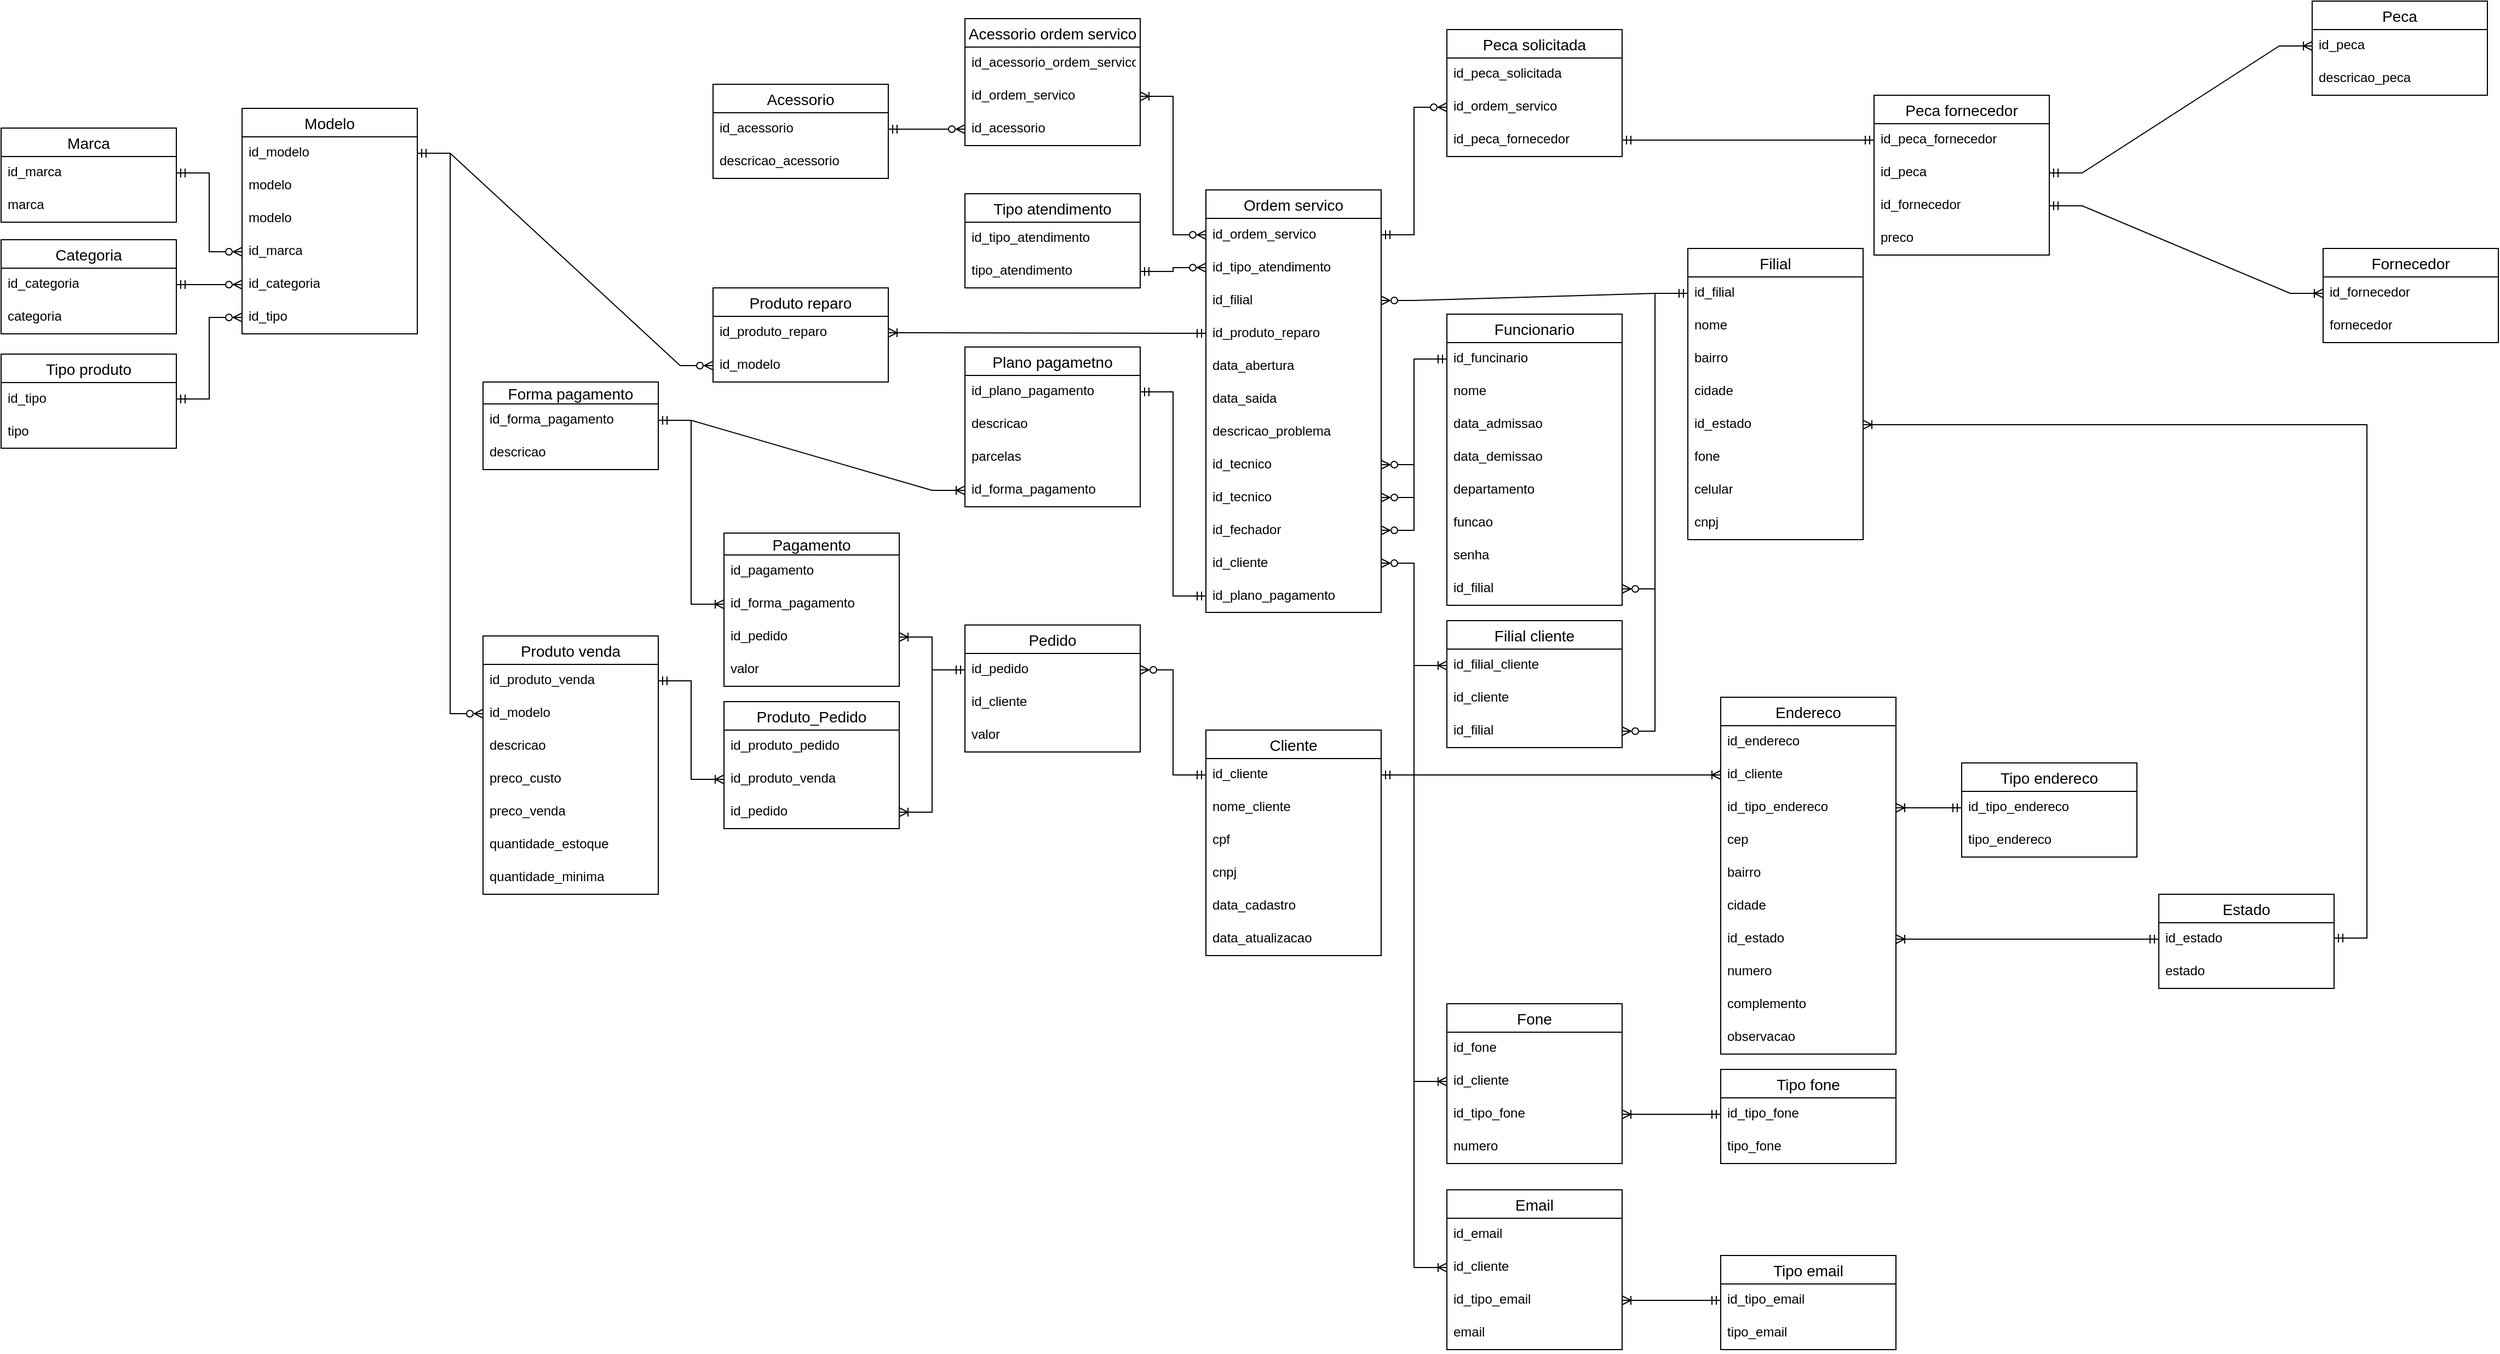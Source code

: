 <mxfile version="24.3.1" type="device">
  <diagram name="Página-1" id="X3uiVOvKdclnisV94TSx">
    <mxGraphModel dx="3900" dy="1573" grid="1" gridSize="10" guides="1" tooltips="1" connect="1" arrows="1" fold="1" page="1" pageScale="1" pageWidth="827" pageHeight="1169" math="0" shadow="0">
      <root>
        <mxCell id="0" />
        <mxCell id="1" parent="0" />
        <mxCell id="IkD87ossjyR1Zcm7Iz61-48" value="Produto venda" style="swimlane;fontStyle=0;childLayout=stackLayout;horizontal=1;startSize=26;horizontalStack=0;resizeParent=1;resizeParentMax=0;resizeLast=0;collapsible=1;marginBottom=0;align=center;fontSize=14;" parent="1" vertex="1">
          <mxGeometry x="-230" y="924" width="160" height="236" as="geometry" />
        </mxCell>
        <mxCell id="IkD87ossjyR1Zcm7Iz61-49" value="id_produto_venda" style="text;strokeColor=none;fillColor=none;spacingLeft=4;spacingRight=4;overflow=hidden;rotatable=0;points=[[0,0.5],[1,0.5]];portConstraint=eastwest;fontSize=12;whiteSpace=wrap;html=1;" parent="IkD87ossjyR1Zcm7Iz61-48" vertex="1">
          <mxGeometry y="26" width="160" height="30" as="geometry" />
        </mxCell>
        <mxCell id="IkD87ossjyR1Zcm7Iz61-63" value="id_modelo" style="text;strokeColor=none;fillColor=none;spacingLeft=4;spacingRight=4;overflow=hidden;rotatable=0;points=[[0,0.5],[1,0.5]];portConstraint=eastwest;fontSize=12;whiteSpace=wrap;html=1;" parent="IkD87ossjyR1Zcm7Iz61-48" vertex="1">
          <mxGeometry y="56" width="160" height="30" as="geometry" />
        </mxCell>
        <mxCell id="IkD87ossjyR1Zcm7Iz61-50" value="descricao" style="text;strokeColor=none;fillColor=none;spacingLeft=4;spacingRight=4;overflow=hidden;rotatable=0;points=[[0,0.5],[1,0.5]];portConstraint=eastwest;fontSize=12;whiteSpace=wrap;html=1;" parent="IkD87ossjyR1Zcm7Iz61-48" vertex="1">
          <mxGeometry y="86" width="160" height="30" as="geometry" />
        </mxCell>
        <mxCell id="IkD87ossjyR1Zcm7Iz61-105" value="preco_custo" style="text;strokeColor=none;fillColor=none;spacingLeft=4;spacingRight=4;overflow=hidden;rotatable=0;points=[[0,0.5],[1,0.5]];portConstraint=eastwest;fontSize=12;whiteSpace=wrap;html=1;" parent="IkD87ossjyR1Zcm7Iz61-48" vertex="1">
          <mxGeometry y="116" width="160" height="30" as="geometry" />
        </mxCell>
        <mxCell id="IkD87ossjyR1Zcm7Iz61-104" value="preco_venda" style="text;strokeColor=none;fillColor=none;spacingLeft=4;spacingRight=4;overflow=hidden;rotatable=0;points=[[0,0.5],[1,0.5]];portConstraint=eastwest;fontSize=12;whiteSpace=wrap;html=1;" parent="IkD87ossjyR1Zcm7Iz61-48" vertex="1">
          <mxGeometry y="146" width="160" height="30" as="geometry" />
        </mxCell>
        <mxCell id="IkD87ossjyR1Zcm7Iz61-101" value="quantidade_estoque" style="text;strokeColor=none;fillColor=none;spacingLeft=4;spacingRight=4;overflow=hidden;rotatable=0;points=[[0,0.5],[1,0.5]];portConstraint=eastwest;fontSize=12;whiteSpace=wrap;html=1;" parent="IkD87ossjyR1Zcm7Iz61-48" vertex="1">
          <mxGeometry y="176" width="160" height="30" as="geometry" />
        </mxCell>
        <mxCell id="IkD87ossjyR1Zcm7Iz61-98" value="&lt;div&gt;quantidade_minima&lt;/div&gt;" style="text;strokeColor=none;fillColor=none;spacingLeft=4;spacingRight=4;overflow=hidden;rotatable=0;points=[[0,0.5],[1,0.5]];portConstraint=eastwest;fontSize=12;whiteSpace=wrap;html=1;" parent="IkD87ossjyR1Zcm7Iz61-48" vertex="1">
          <mxGeometry y="206" width="160" height="30" as="geometry" />
        </mxCell>
        <mxCell id="IkD87ossjyR1Zcm7Iz61-53" value="Marca" style="swimlane;fontStyle=0;childLayout=stackLayout;horizontal=1;startSize=26;horizontalStack=0;resizeParent=1;resizeParentMax=0;resizeLast=0;collapsible=1;marginBottom=0;align=center;fontSize=14;" parent="1" vertex="1">
          <mxGeometry x="-670" y="460" width="160" height="86" as="geometry" />
        </mxCell>
        <mxCell id="IkD87ossjyR1Zcm7Iz61-54" value="id_marca" style="text;strokeColor=none;fillColor=none;spacingLeft=4;spacingRight=4;overflow=hidden;rotatable=0;points=[[0,0.5],[1,0.5]];portConstraint=eastwest;fontSize=12;whiteSpace=wrap;html=1;" parent="IkD87ossjyR1Zcm7Iz61-53" vertex="1">
          <mxGeometry y="26" width="160" height="30" as="geometry" />
        </mxCell>
        <mxCell id="IkD87ossjyR1Zcm7Iz61-55" value="marca" style="text;strokeColor=none;fillColor=none;spacingLeft=4;spacingRight=4;overflow=hidden;rotatable=0;points=[[0,0.5],[1,0.5]];portConstraint=eastwest;fontSize=12;whiteSpace=wrap;html=1;" parent="IkD87ossjyR1Zcm7Iz61-53" vertex="1">
          <mxGeometry y="56" width="160" height="30" as="geometry" />
        </mxCell>
        <mxCell id="IkD87ossjyR1Zcm7Iz61-58" value="Categoria" style="swimlane;fontStyle=0;childLayout=stackLayout;horizontal=1;startSize=26;horizontalStack=0;resizeParent=1;resizeParentMax=0;resizeLast=0;collapsible=1;marginBottom=0;align=center;fontSize=14;" parent="1" vertex="1">
          <mxGeometry x="-670" y="562" width="160" height="86" as="geometry" />
        </mxCell>
        <mxCell id="IkD87ossjyR1Zcm7Iz61-59" value="id_categoria" style="text;strokeColor=none;fillColor=none;spacingLeft=4;spacingRight=4;overflow=hidden;rotatable=0;points=[[0,0.5],[1,0.5]];portConstraint=eastwest;fontSize=12;whiteSpace=wrap;html=1;" parent="IkD87ossjyR1Zcm7Iz61-58" vertex="1">
          <mxGeometry y="26" width="160" height="30" as="geometry" />
        </mxCell>
        <mxCell id="IkD87ossjyR1Zcm7Iz61-60" value="categoria" style="text;strokeColor=none;fillColor=none;spacingLeft=4;spacingRight=4;overflow=hidden;rotatable=0;points=[[0,0.5],[1,0.5]];portConstraint=eastwest;fontSize=12;whiteSpace=wrap;html=1;" parent="IkD87ossjyR1Zcm7Iz61-58" vertex="1">
          <mxGeometry y="56" width="160" height="30" as="geometry" />
        </mxCell>
        <mxCell id="IkD87ossjyR1Zcm7Iz61-66" value="" style="edgeStyle=entityRelationEdgeStyle;fontSize=12;html=1;endArrow=ERzeroToMany;startArrow=ERmandOne;rounded=0;entryX=0;entryY=0.5;entryDx=0;entryDy=0;exitX=1;exitY=0.5;exitDx=0;exitDy=0;" parent="1" source="JlYSstW7s5uDc20txLP9-52" target="IkD87ossjyR1Zcm7Iz61-63" edge="1">
          <mxGeometry width="100" height="100" relative="1" as="geometry">
            <mxPoint x="-320" y="559" as="sourcePoint" />
            <mxPoint x="-270" y="827" as="targetPoint" />
            <Array as="points">
              <mxPoint x="-590" y="672" />
              <mxPoint x="-300" y="657.5" />
              <mxPoint x="-490" y="932" />
              <mxPoint x="-330" y="880" />
            </Array>
          </mxGeometry>
        </mxCell>
        <mxCell id="IkD87ossjyR1Zcm7Iz61-67" value="" style="edgeStyle=entityRelationEdgeStyle;fontSize=12;html=1;endArrow=ERzeroToMany;startArrow=ERmandOne;rounded=0;exitX=1;exitY=0.5;exitDx=0;exitDy=0;entryX=0;entryY=0.5;entryDx=0;entryDy=0;" parent="1" source="IkD87ossjyR1Zcm7Iz61-59" target="JlYSstW7s5uDc20txLP9-56" edge="1">
          <mxGeometry width="100" height="100" relative="1" as="geometry">
            <mxPoint x="-496" y="568" as="sourcePoint" />
            <mxPoint x="-320" y="575" as="targetPoint" />
            <Array as="points">
              <mxPoint x="-460" y="583" />
              <mxPoint x="-350" y="626.5" />
            </Array>
          </mxGeometry>
        </mxCell>
        <mxCell id="IkD87ossjyR1Zcm7Iz61-69" value="Tipo produto" style="swimlane;fontStyle=0;childLayout=stackLayout;horizontal=1;startSize=26;horizontalStack=0;resizeParent=1;resizeParentMax=0;resizeLast=0;collapsible=1;marginBottom=0;align=center;fontSize=14;" parent="1" vertex="1">
          <mxGeometry x="-670" y="666.5" width="160" height="86" as="geometry" />
        </mxCell>
        <mxCell id="IkD87ossjyR1Zcm7Iz61-70" value="id_tipo" style="text;strokeColor=none;fillColor=none;spacingLeft=4;spacingRight=4;overflow=hidden;rotatable=0;points=[[0,0.5],[1,0.5]];portConstraint=eastwest;fontSize=12;whiteSpace=wrap;html=1;" parent="IkD87ossjyR1Zcm7Iz61-69" vertex="1">
          <mxGeometry y="26" width="160" height="30" as="geometry" />
        </mxCell>
        <mxCell id="IkD87ossjyR1Zcm7Iz61-71" value="tipo" style="text;strokeColor=none;fillColor=none;spacingLeft=4;spacingRight=4;overflow=hidden;rotatable=0;points=[[0,0.5],[1,0.5]];portConstraint=eastwest;fontSize=12;whiteSpace=wrap;html=1;" parent="IkD87ossjyR1Zcm7Iz61-69" vertex="1">
          <mxGeometry y="56" width="160" height="30" as="geometry" />
        </mxCell>
        <mxCell id="IkD87ossjyR1Zcm7Iz61-74" value="" style="edgeStyle=entityRelationEdgeStyle;fontSize=12;html=1;endArrow=ERzeroToMany;startArrow=ERmandOne;rounded=0;exitX=1;exitY=0.5;exitDx=0;exitDy=0;" parent="1" source="IkD87ossjyR1Zcm7Iz61-70" target="JlYSstW7s5uDc20txLP9-57" edge="1">
          <mxGeometry width="100" height="100" relative="1" as="geometry">
            <mxPoint x="-320" y="706.5" as="sourcePoint" />
            <mxPoint x="-107" y="666.5" as="targetPoint" />
            <Array as="points">
              <mxPoint x="-290" y="720.5" />
            </Array>
          </mxGeometry>
        </mxCell>
        <mxCell id="IkD87ossjyR1Zcm7Iz61-87" value="Cliente" style="swimlane;fontStyle=0;childLayout=stackLayout;horizontal=1;startSize=26;horizontalStack=0;resizeParent=1;resizeParentMax=0;resizeLast=0;collapsible=1;marginBottom=0;align=center;fontSize=14;" parent="1" vertex="1">
          <mxGeometry x="430" y="1010" width="160" height="206" as="geometry" />
        </mxCell>
        <mxCell id="IkD87ossjyR1Zcm7Iz61-88" value="id_cliente" style="text;strokeColor=none;fillColor=none;spacingLeft=4;spacingRight=4;overflow=hidden;rotatable=0;points=[[0,0.5],[1,0.5]];portConstraint=eastwest;fontSize=12;whiteSpace=wrap;html=1;" parent="IkD87ossjyR1Zcm7Iz61-87" vertex="1">
          <mxGeometry y="26" width="160" height="30" as="geometry" />
        </mxCell>
        <mxCell id="d_fV19yK7ZppAu9RWwOc-35" value="nome_cliente" style="text;strokeColor=none;fillColor=none;spacingLeft=4;spacingRight=4;overflow=hidden;rotatable=0;points=[[0,0.5],[1,0.5]];portConstraint=eastwest;fontSize=12;whiteSpace=wrap;html=1;" vertex="1" parent="IkD87ossjyR1Zcm7Iz61-87">
          <mxGeometry y="56" width="160" height="30" as="geometry" />
        </mxCell>
        <mxCell id="IkD87ossjyR1Zcm7Iz61-113" value="cpf" style="text;strokeColor=none;fillColor=none;spacingLeft=4;spacingRight=4;overflow=hidden;rotatable=0;points=[[0,0.5],[1,0.5]];portConstraint=eastwest;fontSize=12;whiteSpace=wrap;html=1;" parent="IkD87ossjyR1Zcm7Iz61-87" vertex="1">
          <mxGeometry y="86" width="160" height="30" as="geometry" />
        </mxCell>
        <mxCell id="IkD87ossjyR1Zcm7Iz61-114" value="cnpj" style="text;strokeColor=none;fillColor=none;spacingLeft=4;spacingRight=4;overflow=hidden;rotatable=0;points=[[0,0.5],[1,0.5]];portConstraint=eastwest;fontSize=12;whiteSpace=wrap;html=1;" parent="IkD87ossjyR1Zcm7Iz61-87" vertex="1">
          <mxGeometry y="116" width="160" height="30" as="geometry" />
        </mxCell>
        <mxCell id="JlYSstW7s5uDc20txLP9-50" value="data_cadastro" style="text;strokeColor=none;fillColor=none;spacingLeft=4;spacingRight=4;overflow=hidden;rotatable=0;points=[[0,0.5],[1,0.5]];portConstraint=eastwest;fontSize=12;whiteSpace=wrap;html=1;" parent="IkD87ossjyR1Zcm7Iz61-87" vertex="1">
          <mxGeometry y="146" width="160" height="30" as="geometry" />
        </mxCell>
        <mxCell id="IkD87ossjyR1Zcm7Iz61-115" value="data_atualizacao" style="text;strokeColor=none;fillColor=none;spacingLeft=4;spacingRight=4;overflow=hidden;rotatable=0;points=[[0,0.5],[1,0.5]];portConstraint=eastwest;fontSize=12;whiteSpace=wrap;html=1;" parent="IkD87ossjyR1Zcm7Iz61-87" vertex="1">
          <mxGeometry y="176" width="160" height="30" as="geometry" />
        </mxCell>
        <mxCell id="IkD87ossjyR1Zcm7Iz61-92" value="Pedido" style="swimlane;fontStyle=0;childLayout=stackLayout;horizontal=1;startSize=26;horizontalStack=0;resizeParent=1;resizeParentMax=0;resizeLast=0;collapsible=1;marginBottom=0;align=center;fontSize=14;" parent="1" vertex="1">
          <mxGeometry x="210" y="914" width="160" height="116" as="geometry" />
        </mxCell>
        <mxCell id="IkD87ossjyR1Zcm7Iz61-93" value="id_pedido" style="text;strokeColor=none;fillColor=none;spacingLeft=4;spacingRight=4;overflow=hidden;rotatable=0;points=[[0,0.5],[1,0.5]];portConstraint=eastwest;fontSize=12;whiteSpace=wrap;html=1;" parent="IkD87ossjyR1Zcm7Iz61-92" vertex="1">
          <mxGeometry y="26" width="160" height="30" as="geometry" />
        </mxCell>
        <mxCell id="JlYSstW7s5uDc20txLP9-4" value="&lt;div&gt;id_cliente&lt;/div&gt;" style="text;strokeColor=none;fillColor=none;spacingLeft=4;spacingRight=4;overflow=hidden;rotatable=0;points=[[0,0.5],[1,0.5]];portConstraint=eastwest;fontSize=12;whiteSpace=wrap;html=1;" parent="IkD87ossjyR1Zcm7Iz61-92" vertex="1">
          <mxGeometry y="56" width="160" height="30" as="geometry" />
        </mxCell>
        <mxCell id="JlYSstW7s5uDc20txLP9-20" value="&lt;div&gt;valor&lt;/div&gt;" style="text;strokeColor=none;fillColor=none;spacingLeft=4;spacingRight=4;overflow=hidden;rotatable=0;points=[[0,0.5],[1,0.5]];portConstraint=eastwest;fontSize=12;whiteSpace=wrap;html=1;" parent="IkD87ossjyR1Zcm7Iz61-92" vertex="1">
          <mxGeometry y="86" width="160" height="30" as="geometry" />
        </mxCell>
        <mxCell id="IkD87ossjyR1Zcm7Iz61-116" value="Endereco" style="swimlane;fontStyle=0;childLayout=stackLayout;horizontal=1;startSize=26;horizontalStack=0;resizeParent=1;resizeParentMax=0;resizeLast=0;collapsible=1;marginBottom=0;align=center;fontSize=14;" parent="1" vertex="1">
          <mxGeometry x="900" y="980" width="160" height="326" as="geometry" />
        </mxCell>
        <mxCell id="IkD87ossjyR1Zcm7Iz61-117" value="id_endereco" style="text;strokeColor=none;fillColor=none;spacingLeft=4;spacingRight=4;overflow=hidden;rotatable=0;points=[[0,0.5],[1,0.5]];portConstraint=eastwest;fontSize=12;whiteSpace=wrap;html=1;" parent="IkD87ossjyR1Zcm7Iz61-116" vertex="1">
          <mxGeometry y="26" width="160" height="30" as="geometry" />
        </mxCell>
        <mxCell id="IkD87ossjyR1Zcm7Iz61-118" value="id_cliente" style="text;strokeColor=none;fillColor=none;spacingLeft=4;spacingRight=4;overflow=hidden;rotatable=0;points=[[0,0.5],[1,0.5]];portConstraint=eastwest;fontSize=12;whiteSpace=wrap;html=1;" parent="IkD87ossjyR1Zcm7Iz61-116" vertex="1">
          <mxGeometry y="56" width="160" height="30" as="geometry" />
        </mxCell>
        <mxCell id="IkD87ossjyR1Zcm7Iz61-119" value="id_tipo_endereco" style="text;strokeColor=none;fillColor=none;spacingLeft=4;spacingRight=4;overflow=hidden;rotatable=0;points=[[0,0.5],[1,0.5]];portConstraint=eastwest;fontSize=12;whiteSpace=wrap;html=1;" parent="IkD87ossjyR1Zcm7Iz61-116" vertex="1">
          <mxGeometry y="86" width="160" height="30" as="geometry" />
        </mxCell>
        <mxCell id="IkD87ossjyR1Zcm7Iz61-137" value="cep" style="text;strokeColor=none;fillColor=none;spacingLeft=4;spacingRight=4;overflow=hidden;rotatable=0;points=[[0,0.5],[1,0.5]];portConstraint=eastwest;fontSize=12;whiteSpace=wrap;html=1;" parent="IkD87ossjyR1Zcm7Iz61-116" vertex="1">
          <mxGeometry y="116" width="160" height="30" as="geometry" />
        </mxCell>
        <mxCell id="IkD87ossjyR1Zcm7Iz61-120" value="bairro" style="text;strokeColor=none;fillColor=none;spacingLeft=4;spacingRight=4;overflow=hidden;rotatable=0;points=[[0,0.5],[1,0.5]];portConstraint=eastwest;fontSize=12;whiteSpace=wrap;html=1;" parent="IkD87ossjyR1Zcm7Iz61-116" vertex="1">
          <mxGeometry y="146" width="160" height="30" as="geometry" />
        </mxCell>
        <mxCell id="IkD87ossjyR1Zcm7Iz61-121" value="cidade" style="text;strokeColor=none;fillColor=none;spacingLeft=4;spacingRight=4;overflow=hidden;rotatable=0;points=[[0,0.5],[1,0.5]];portConstraint=eastwest;fontSize=12;whiteSpace=wrap;html=1;" parent="IkD87ossjyR1Zcm7Iz61-116" vertex="1">
          <mxGeometry y="176" width="160" height="30" as="geometry" />
        </mxCell>
        <mxCell id="IkD87ossjyR1Zcm7Iz61-122" value="id_estado" style="text;strokeColor=none;fillColor=none;spacingLeft=4;spacingRight=4;overflow=hidden;rotatable=0;points=[[0,0.5],[1,0.5]];portConstraint=eastwest;fontSize=12;whiteSpace=wrap;html=1;" parent="IkD87ossjyR1Zcm7Iz61-116" vertex="1">
          <mxGeometry y="206" width="160" height="30" as="geometry" />
        </mxCell>
        <mxCell id="IkD87ossjyR1Zcm7Iz61-123" value="numero" style="text;strokeColor=none;fillColor=none;spacingLeft=4;spacingRight=4;overflow=hidden;rotatable=0;points=[[0,0.5],[1,0.5]];portConstraint=eastwest;fontSize=12;whiteSpace=wrap;html=1;" parent="IkD87ossjyR1Zcm7Iz61-116" vertex="1">
          <mxGeometry y="236" width="160" height="30" as="geometry" />
        </mxCell>
        <mxCell id="d_fV19yK7ZppAu9RWwOc-20" value="complemento" style="text;strokeColor=none;fillColor=none;spacingLeft=4;spacingRight=4;overflow=hidden;rotatable=0;points=[[0,0.5],[1,0.5]];portConstraint=eastwest;fontSize=12;whiteSpace=wrap;html=1;" vertex="1" parent="IkD87ossjyR1Zcm7Iz61-116">
          <mxGeometry y="266" width="160" height="30" as="geometry" />
        </mxCell>
        <mxCell id="d_fV19yK7ZppAu9RWwOc-21" value="observacao" style="text;strokeColor=none;fillColor=none;spacingLeft=4;spacingRight=4;overflow=hidden;rotatable=0;points=[[0,0.5],[1,0.5]];portConstraint=eastwest;fontSize=12;whiteSpace=wrap;html=1;" vertex="1" parent="IkD87ossjyR1Zcm7Iz61-116">
          <mxGeometry y="296" width="160" height="30" as="geometry" />
        </mxCell>
        <mxCell id="IkD87ossjyR1Zcm7Iz61-125" value="" style="edgeStyle=entityRelationEdgeStyle;fontSize=12;html=1;endArrow=ERoneToMany;startArrow=ERmandOne;rounded=0;entryX=0;entryY=0.5;entryDx=0;entryDy=0;exitX=1;exitY=0.5;exitDx=0;exitDy=0;" parent="1" source="IkD87ossjyR1Zcm7Iz61-88" target="IkD87ossjyR1Zcm7Iz61-118" edge="1">
          <mxGeometry width="100" height="100" relative="1" as="geometry">
            <mxPoint x="1202" y="241.75" as="sourcePoint" />
            <mxPoint x="1060" y="159.75" as="targetPoint" />
            <Array as="points">
              <mxPoint x="1032" y="176.75" />
            </Array>
          </mxGeometry>
        </mxCell>
        <mxCell id="IkD87ossjyR1Zcm7Iz61-126" value="Fone" style="swimlane;fontStyle=0;childLayout=stackLayout;horizontal=1;startSize=26;horizontalStack=0;resizeParent=1;resizeParentMax=0;resizeLast=0;collapsible=1;marginBottom=0;align=center;fontSize=14;" parent="1" vertex="1">
          <mxGeometry x="650" y="1260" width="160" height="146" as="geometry" />
        </mxCell>
        <mxCell id="IkD87ossjyR1Zcm7Iz61-127" value="id_fone" style="text;strokeColor=none;fillColor=none;spacingLeft=4;spacingRight=4;overflow=hidden;rotatable=0;points=[[0,0.5],[1,0.5]];portConstraint=eastwest;fontSize=12;whiteSpace=wrap;html=1;" parent="IkD87ossjyR1Zcm7Iz61-126" vertex="1">
          <mxGeometry y="26" width="160" height="30" as="geometry" />
        </mxCell>
        <mxCell id="IkD87ossjyR1Zcm7Iz61-128" value="id_cliente" style="text;strokeColor=none;fillColor=none;spacingLeft=4;spacingRight=4;overflow=hidden;rotatable=0;points=[[0,0.5],[1,0.5]];portConstraint=eastwest;fontSize=12;whiteSpace=wrap;html=1;" parent="IkD87ossjyR1Zcm7Iz61-126" vertex="1">
          <mxGeometry y="56" width="160" height="30" as="geometry" />
        </mxCell>
        <mxCell id="IkD87ossjyR1Zcm7Iz61-129" value="id_tipo_fone" style="text;strokeColor=none;fillColor=none;spacingLeft=4;spacingRight=4;overflow=hidden;rotatable=0;points=[[0,0.5],[1,0.5]];portConstraint=eastwest;fontSize=12;whiteSpace=wrap;html=1;" parent="IkD87ossjyR1Zcm7Iz61-126" vertex="1">
          <mxGeometry y="86" width="160" height="30" as="geometry" />
        </mxCell>
        <mxCell id="IkD87ossjyR1Zcm7Iz61-130" value="numero" style="text;strokeColor=none;fillColor=none;spacingLeft=4;spacingRight=4;overflow=hidden;rotatable=0;points=[[0,0.5],[1,0.5]];portConstraint=eastwest;fontSize=12;whiteSpace=wrap;html=1;" parent="IkD87ossjyR1Zcm7Iz61-126" vertex="1">
          <mxGeometry y="116" width="160" height="30" as="geometry" />
        </mxCell>
        <mxCell id="IkD87ossjyR1Zcm7Iz61-136" value="" style="edgeStyle=entityRelationEdgeStyle;fontSize=12;html=1;endArrow=ERoneToMany;startArrow=ERmandOne;rounded=0;exitX=1;exitY=0.5;exitDx=0;exitDy=0;" parent="1" source="IkD87ossjyR1Zcm7Iz61-88" target="IkD87ossjyR1Zcm7Iz61-128" edge="1">
          <mxGeometry width="100" height="100" relative="1" as="geometry">
            <mxPoint x="1100" y="109.75" as="sourcePoint" />
            <mxPoint x="1200" y="147.75" as="targetPoint" />
            <Array as="points">
              <mxPoint x="1042" y="186.75" />
            </Array>
          </mxGeometry>
        </mxCell>
        <mxCell id="IkD87ossjyR1Zcm7Iz61-140" value="Forma pagamento" style="swimlane;fontStyle=0;childLayout=stackLayout;horizontal=1;startSize=20;horizontalStack=0;resizeParent=1;resizeParentMax=0;resizeLast=0;collapsible=1;marginBottom=0;align=center;fontSize=14;" parent="1" vertex="1">
          <mxGeometry x="-230" y="692" width="160" height="80" as="geometry" />
        </mxCell>
        <mxCell id="IkD87ossjyR1Zcm7Iz61-141" value="id_forma_pagamento" style="text;strokeColor=none;fillColor=none;spacingLeft=4;spacingRight=4;overflow=hidden;rotatable=0;points=[[0,0.5],[1,0.5]];portConstraint=eastwest;fontSize=12;whiteSpace=wrap;html=1;" parent="IkD87ossjyR1Zcm7Iz61-140" vertex="1">
          <mxGeometry y="20" width="160" height="30" as="geometry" />
        </mxCell>
        <mxCell id="IkD87ossjyR1Zcm7Iz61-142" value="descricao" style="text;strokeColor=none;fillColor=none;spacingLeft=4;spacingRight=4;overflow=hidden;rotatable=0;points=[[0,0.5],[1,0.5]];portConstraint=eastwest;fontSize=12;whiteSpace=wrap;html=1;" parent="IkD87ossjyR1Zcm7Iz61-140" vertex="1">
          <mxGeometry y="50" width="160" height="30" as="geometry" />
        </mxCell>
        <mxCell id="IkD87ossjyR1Zcm7Iz61-143" value="Pagamento" style="swimlane;fontStyle=0;childLayout=stackLayout;horizontal=1;startSize=20;horizontalStack=0;resizeParent=1;resizeParentMax=0;resizeLast=0;collapsible=1;marginBottom=0;align=center;fontSize=14;" parent="1" vertex="1">
          <mxGeometry x="-10" y="830" width="160" height="140" as="geometry" />
        </mxCell>
        <mxCell id="IkD87ossjyR1Zcm7Iz61-144" value="id_pagamento" style="text;strokeColor=none;fillColor=none;spacingLeft=4;spacingRight=4;overflow=hidden;rotatable=0;points=[[0,0.5],[1,0.5]];portConstraint=eastwest;fontSize=12;whiteSpace=wrap;html=1;" parent="IkD87ossjyR1Zcm7Iz61-143" vertex="1">
          <mxGeometry y="20" width="160" height="30" as="geometry" />
        </mxCell>
        <mxCell id="IkD87ossjyR1Zcm7Iz61-145" value="id_forma_pagamento&lt;div&gt;&lt;br&gt;&lt;/div&gt;" style="text;strokeColor=none;fillColor=none;spacingLeft=4;spacingRight=4;overflow=hidden;rotatable=0;points=[[0,0.5],[1,0.5]];portConstraint=eastwest;fontSize=12;whiteSpace=wrap;html=1;" parent="IkD87ossjyR1Zcm7Iz61-143" vertex="1">
          <mxGeometry y="50" width="160" height="30" as="geometry" />
        </mxCell>
        <mxCell id="IkD87ossjyR1Zcm7Iz61-149" value="&lt;div&gt;id_pedido&lt;/div&gt;" style="text;strokeColor=none;fillColor=none;spacingLeft=4;spacingRight=4;overflow=hidden;rotatable=0;points=[[0,0.5],[1,0.5]];portConstraint=eastwest;fontSize=12;whiteSpace=wrap;html=1;" parent="IkD87ossjyR1Zcm7Iz61-143" vertex="1">
          <mxGeometry y="80" width="160" height="30" as="geometry" />
        </mxCell>
        <mxCell id="IkD87ossjyR1Zcm7Iz61-148" value="&lt;div&gt;valor&lt;/div&gt;" style="text;strokeColor=none;fillColor=none;spacingLeft=4;spacingRight=4;overflow=hidden;rotatable=0;points=[[0,0.5],[1,0.5]];portConstraint=eastwest;fontSize=12;whiteSpace=wrap;html=1;" parent="IkD87ossjyR1Zcm7Iz61-143" vertex="1">
          <mxGeometry y="110" width="160" height="30" as="geometry" />
        </mxCell>
        <mxCell id="IkD87ossjyR1Zcm7Iz61-146" value="" style="edgeStyle=entityRelationEdgeStyle;fontSize=12;html=1;endArrow=ERoneToMany;startArrow=ERmandOne;rounded=0;entryX=0;entryY=0.5;entryDx=0;entryDy=0;" parent="1" source="IkD87ossjyR1Zcm7Iz61-141" target="IkD87ossjyR1Zcm7Iz61-145" edge="1">
          <mxGeometry width="100" height="100" relative="1" as="geometry">
            <mxPoint x="90" y="1545.25" as="sourcePoint" />
            <mxPoint x="50" y="1610.25" as="targetPoint" />
            <Array as="points">
              <mxPoint x="121" y="1763.25" />
              <mxPoint x="121" y="1626.25" />
              <mxPoint x="151" y="1716.25" />
            </Array>
          </mxGeometry>
        </mxCell>
        <mxCell id="IkD87ossjyR1Zcm7Iz61-165" value="Email" style="swimlane;fontStyle=0;childLayout=stackLayout;horizontal=1;startSize=26;horizontalStack=0;resizeParent=1;resizeParentMax=0;resizeLast=0;collapsible=1;marginBottom=0;align=center;fontSize=14;" parent="1" vertex="1">
          <mxGeometry x="650" y="1430" width="160" height="146" as="geometry" />
        </mxCell>
        <mxCell id="IkD87ossjyR1Zcm7Iz61-166" value="id_email" style="text;strokeColor=none;fillColor=none;spacingLeft=4;spacingRight=4;overflow=hidden;rotatable=0;points=[[0,0.5],[1,0.5]];portConstraint=eastwest;fontSize=12;whiteSpace=wrap;html=1;" parent="IkD87ossjyR1Zcm7Iz61-165" vertex="1">
          <mxGeometry y="26" width="160" height="30" as="geometry" />
        </mxCell>
        <mxCell id="IkD87ossjyR1Zcm7Iz61-167" value="id_cliente" style="text;strokeColor=none;fillColor=none;spacingLeft=4;spacingRight=4;overflow=hidden;rotatable=0;points=[[0,0.5],[1,0.5]];portConstraint=eastwest;fontSize=12;whiteSpace=wrap;html=1;" parent="IkD87ossjyR1Zcm7Iz61-165" vertex="1">
          <mxGeometry y="56" width="160" height="30" as="geometry" />
        </mxCell>
        <mxCell id="d_fV19yK7ZppAu9RWwOc-11" value="id_tipo_email" style="text;strokeColor=none;fillColor=none;spacingLeft=4;spacingRight=4;overflow=hidden;rotatable=0;points=[[0,0.5],[1,0.5]];portConstraint=eastwest;fontSize=12;whiteSpace=wrap;html=1;" vertex="1" parent="IkD87ossjyR1Zcm7Iz61-165">
          <mxGeometry y="86" width="160" height="30" as="geometry" />
        </mxCell>
        <mxCell id="IkD87ossjyR1Zcm7Iz61-169" value="email" style="text;strokeColor=none;fillColor=none;spacingLeft=4;spacingRight=4;overflow=hidden;rotatable=0;points=[[0,0.5],[1,0.5]];portConstraint=eastwest;fontSize=12;whiteSpace=wrap;html=1;" parent="IkD87ossjyR1Zcm7Iz61-165" vertex="1">
          <mxGeometry y="116" width="160" height="30" as="geometry" />
        </mxCell>
        <mxCell id="IkD87ossjyR1Zcm7Iz61-170" value="" style="edgeStyle=entityRelationEdgeStyle;fontSize=12;html=1;endArrow=ERoneToMany;startArrow=ERmandOne;rounded=0;entryX=0;entryY=0.5;entryDx=0;entryDy=0;exitX=1;exitY=0.5;exitDx=0;exitDy=0;" parent="1" source="IkD87ossjyR1Zcm7Iz61-88" target="IkD87ossjyR1Zcm7Iz61-167" edge="1">
          <mxGeometry width="100" height="100" relative="1" as="geometry">
            <mxPoint x="1100" y="107.5" as="sourcePoint" />
            <mxPoint x="1040" y="557.5" as="targetPoint" />
            <Array as="points">
              <mxPoint x="922" y="416.75" />
            </Array>
          </mxGeometry>
        </mxCell>
        <mxCell id="IkD87ossjyR1Zcm7Iz61-172" value="" style="edgeStyle=entityRelationEdgeStyle;fontSize=12;html=1;endArrow=ERoneToMany;startArrow=ERmandOne;rounded=0;entryX=1;entryY=0.5;entryDx=0;entryDy=0;exitX=0;exitY=0.5;exitDx=0;exitDy=0;" parent="1" source="IkD87ossjyR1Zcm7Iz61-93" target="IkD87ossjyR1Zcm7Iz61-149" edge="1">
          <mxGeometry width="100" height="100" relative="1" as="geometry">
            <mxPoint x="710" y="689.0" as="sourcePoint" />
            <mxPoint x="340" y="825" as="targetPoint" />
            <Array as="points">
              <mxPoint x="1132" y="253.25" />
              <mxPoint x="570" y="794" />
              <mxPoint x="550" y="834" />
            </Array>
          </mxGeometry>
        </mxCell>
        <mxCell id="JlYSstW7s5uDc20txLP9-2" value="Produto_Pedido" style="swimlane;fontStyle=0;childLayout=stackLayout;horizontal=1;startSize=26;horizontalStack=0;resizeParent=1;resizeParentMax=0;resizeLast=0;collapsible=1;marginBottom=0;align=center;fontSize=14;" parent="1" vertex="1">
          <mxGeometry x="-10" y="984" width="160" height="116" as="geometry" />
        </mxCell>
        <mxCell id="JlYSstW7s5uDc20txLP9-3" value="id_produto_pedido&lt;div&gt;&lt;br/&gt;&lt;/div&gt;" style="text;strokeColor=none;fillColor=none;spacingLeft=4;spacingRight=4;overflow=hidden;rotatable=0;points=[[0,0.5],[1,0.5]];portConstraint=eastwest;fontSize=12;whiteSpace=wrap;html=1;" parent="JlYSstW7s5uDc20txLP9-2" vertex="1">
          <mxGeometry y="26" width="160" height="30" as="geometry" />
        </mxCell>
        <mxCell id="JlYSstW7s5uDc20txLP9-11" value="&lt;div&gt;id_produto_venda&lt;/div&gt;" style="text;strokeColor=none;fillColor=none;spacingLeft=4;spacingRight=4;overflow=hidden;rotatable=0;points=[[0,0.5],[1,0.5]];portConstraint=eastwest;fontSize=12;whiteSpace=wrap;html=1;" parent="JlYSstW7s5uDc20txLP9-2" vertex="1">
          <mxGeometry y="56" width="160" height="30" as="geometry" />
        </mxCell>
        <mxCell id="JlYSstW7s5uDc20txLP9-12" value="&lt;div&gt;id_pedido&lt;/div&gt;" style="text;strokeColor=none;fillColor=none;spacingLeft=4;spacingRight=4;overflow=hidden;rotatable=0;points=[[0,0.5],[1,0.5]];portConstraint=eastwest;fontSize=12;whiteSpace=wrap;html=1;" parent="JlYSstW7s5uDc20txLP9-2" vertex="1">
          <mxGeometry y="86" width="160" height="30" as="geometry" />
        </mxCell>
        <mxCell id="JlYSstW7s5uDc20txLP9-14" value="" style="edgeStyle=entityRelationEdgeStyle;fontSize=12;html=1;endArrow=ERoneToMany;startArrow=ERmandOne;rounded=0;entryX=1;entryY=0.5;entryDx=0;entryDy=0;" parent="1" source="IkD87ossjyR1Zcm7Iz61-93" target="JlYSstW7s5uDc20txLP9-12" edge="1">
          <mxGeometry width="100" height="100" relative="1" as="geometry">
            <mxPoint x="436" y="936.5" as="sourcePoint" />
            <mxPoint x="220" y="880.5" as="targetPoint" />
          </mxGeometry>
        </mxCell>
        <mxCell id="JlYSstW7s5uDc20txLP9-17" value="" style="edgeStyle=entityRelationEdgeStyle;fontSize=12;html=1;endArrow=ERoneToMany;startArrow=ERmandOne;rounded=0;exitX=1;exitY=0.5;exitDx=0;exitDy=0;" parent="1" source="IkD87ossjyR1Zcm7Iz61-49" target="JlYSstW7s5uDc20txLP9-11" edge="1">
          <mxGeometry width="100" height="100" relative="1" as="geometry">
            <mxPoint x="160" y="462" as="sourcePoint" />
            <mxPoint x="287" y="702.5" as="targetPoint" />
            <Array as="points">
              <mxPoint x="477" y="542.5" />
            </Array>
          </mxGeometry>
        </mxCell>
        <mxCell id="JlYSstW7s5uDc20txLP9-51" value="Modelo" style="swimlane;fontStyle=0;childLayout=stackLayout;horizontal=1;startSize=26;horizontalStack=0;resizeParent=1;resizeParentMax=0;resizeLast=0;collapsible=1;marginBottom=0;align=center;fontSize=14;" parent="1" vertex="1">
          <mxGeometry x="-450" y="442" width="160" height="206" as="geometry" />
        </mxCell>
        <mxCell id="JlYSstW7s5uDc20txLP9-52" value="id_modelo" style="text;strokeColor=none;fillColor=none;spacingLeft=4;spacingRight=4;overflow=hidden;rotatable=0;points=[[0,0.5],[1,0.5]];portConstraint=eastwest;fontSize=12;whiteSpace=wrap;html=1;" parent="JlYSstW7s5uDc20txLP9-51" vertex="1">
          <mxGeometry y="26" width="160" height="30" as="geometry" />
        </mxCell>
        <mxCell id="d_fV19yK7ZppAu9RWwOc-106" value="modelo" style="text;strokeColor=none;fillColor=none;spacingLeft=4;spacingRight=4;overflow=hidden;rotatable=0;points=[[0,0.5],[1,0.5]];portConstraint=eastwest;fontSize=12;whiteSpace=wrap;html=1;" vertex="1" parent="JlYSstW7s5uDc20txLP9-51">
          <mxGeometry y="56" width="160" height="30" as="geometry" />
        </mxCell>
        <mxCell id="JlYSstW7s5uDc20txLP9-53" value="modelo" style="text;strokeColor=none;fillColor=none;spacingLeft=4;spacingRight=4;overflow=hidden;rotatable=0;points=[[0,0.5],[1,0.5]];portConstraint=eastwest;fontSize=12;whiteSpace=wrap;html=1;" parent="JlYSstW7s5uDc20txLP9-51" vertex="1">
          <mxGeometry y="86" width="160" height="30" as="geometry" />
        </mxCell>
        <mxCell id="JlYSstW7s5uDc20txLP9-55" value="id_marca" style="text;strokeColor=none;fillColor=none;spacingLeft=4;spacingRight=4;overflow=hidden;rotatable=0;points=[[0,0.5],[1,0.5]];portConstraint=eastwest;fontSize=12;whiteSpace=wrap;html=1;" parent="JlYSstW7s5uDc20txLP9-51" vertex="1">
          <mxGeometry y="116" width="160" height="30" as="geometry" />
        </mxCell>
        <mxCell id="JlYSstW7s5uDc20txLP9-56" value="id_categoria" style="text;strokeColor=none;fillColor=none;spacingLeft=4;spacingRight=4;overflow=hidden;rotatable=0;points=[[0,0.5],[1,0.5]];portConstraint=eastwest;fontSize=12;whiteSpace=wrap;html=1;" parent="JlYSstW7s5uDc20txLP9-51" vertex="1">
          <mxGeometry y="146" width="160" height="30" as="geometry" />
        </mxCell>
        <mxCell id="JlYSstW7s5uDc20txLP9-57" value="id_tipo&lt;div&gt;&lt;br&gt;&lt;/div&gt;" style="text;strokeColor=none;fillColor=none;spacingLeft=4;spacingRight=4;overflow=hidden;rotatable=0;points=[[0,0.5],[1,0.5]];portConstraint=eastwest;fontSize=12;whiteSpace=wrap;html=1;" parent="JlYSstW7s5uDc20txLP9-51" vertex="1">
          <mxGeometry y="176" width="160" height="30" as="geometry" />
        </mxCell>
        <mxCell id="JlYSstW7s5uDc20txLP9-60" value="" style="edgeStyle=entityRelationEdgeStyle;fontSize=12;html=1;endArrow=ERzeroToMany;startArrow=ERmandOne;rounded=0;" parent="1" source="IkD87ossjyR1Zcm7Iz61-54" target="JlYSstW7s5uDc20txLP9-55" edge="1">
          <mxGeometry width="100" height="100" relative="1" as="geometry">
            <mxPoint x="-610" y="320" as="sourcePoint" />
            <mxPoint x="-320" y="596.5" as="targetPoint" />
            <Array as="points">
              <mxPoint x="-500" y="452" />
            </Array>
          </mxGeometry>
        </mxCell>
        <mxCell id="d_fV19yK7ZppAu9RWwOc-1" value="Tipo fone" style="swimlane;fontStyle=0;childLayout=stackLayout;horizontal=1;startSize=26;horizontalStack=0;resizeParent=1;resizeParentMax=0;resizeLast=0;collapsible=1;marginBottom=0;align=center;fontSize=14;" vertex="1" parent="1">
          <mxGeometry x="900" y="1320" width="160" height="86" as="geometry" />
        </mxCell>
        <mxCell id="d_fV19yK7ZppAu9RWwOc-2" value="id_tipo_fone" style="text;strokeColor=none;fillColor=none;spacingLeft=4;spacingRight=4;overflow=hidden;rotatable=0;points=[[0,0.5],[1,0.5]];portConstraint=eastwest;fontSize=12;whiteSpace=wrap;html=1;" vertex="1" parent="d_fV19yK7ZppAu9RWwOc-1">
          <mxGeometry y="26" width="160" height="30" as="geometry" />
        </mxCell>
        <mxCell id="d_fV19yK7ZppAu9RWwOc-3" value="tipo_fone" style="text;strokeColor=none;fillColor=none;spacingLeft=4;spacingRight=4;overflow=hidden;rotatable=0;points=[[0,0.5],[1,0.5]];portConstraint=eastwest;fontSize=12;whiteSpace=wrap;html=1;" vertex="1" parent="d_fV19yK7ZppAu9RWwOc-1">
          <mxGeometry y="56" width="160" height="30" as="geometry" />
        </mxCell>
        <mxCell id="d_fV19yK7ZppAu9RWwOc-6" value="Tipo email" style="swimlane;fontStyle=0;childLayout=stackLayout;horizontal=1;startSize=26;horizontalStack=0;resizeParent=1;resizeParentMax=0;resizeLast=0;collapsible=1;marginBottom=0;align=center;fontSize=14;" vertex="1" parent="1">
          <mxGeometry x="900" y="1490" width="160" height="86" as="geometry" />
        </mxCell>
        <mxCell id="d_fV19yK7ZppAu9RWwOc-7" value="id_tipo_email" style="text;strokeColor=none;fillColor=none;spacingLeft=4;spacingRight=4;overflow=hidden;rotatable=0;points=[[0,0.5],[1,0.5]];portConstraint=eastwest;fontSize=12;whiteSpace=wrap;html=1;" vertex="1" parent="d_fV19yK7ZppAu9RWwOc-6">
          <mxGeometry y="26" width="160" height="30" as="geometry" />
        </mxCell>
        <mxCell id="d_fV19yK7ZppAu9RWwOc-8" value="tipo_email" style="text;strokeColor=none;fillColor=none;spacingLeft=4;spacingRight=4;overflow=hidden;rotatable=0;points=[[0,0.5],[1,0.5]];portConstraint=eastwest;fontSize=12;whiteSpace=wrap;html=1;" vertex="1" parent="d_fV19yK7ZppAu9RWwOc-6">
          <mxGeometry y="56" width="160" height="30" as="geometry" />
        </mxCell>
        <mxCell id="d_fV19yK7ZppAu9RWwOc-12" value="" style="edgeStyle=entityRelationEdgeStyle;fontSize=12;html=1;endArrow=ERoneToMany;startArrow=ERmandOne;rounded=0;entryX=1;entryY=0.5;entryDx=0;entryDy=0;exitX=0;exitY=0.5;exitDx=0;exitDy=0;" edge="1" parent="1" source="d_fV19yK7ZppAu9RWwOc-2" target="IkD87ossjyR1Zcm7Iz61-129">
          <mxGeometry width="100" height="100" relative="1" as="geometry">
            <mxPoint x="1481" y="860" as="sourcePoint" />
            <mxPoint x="1581" y="760" as="targetPoint" />
          </mxGeometry>
        </mxCell>
        <mxCell id="d_fV19yK7ZppAu9RWwOc-13" value="" style="edgeStyle=entityRelationEdgeStyle;fontSize=12;html=1;endArrow=ERoneToMany;startArrow=ERmandOne;rounded=0;entryX=1;entryY=0.5;entryDx=0;entryDy=0;exitX=0;exitY=0.5;exitDx=0;exitDy=0;" edge="1" parent="1" source="d_fV19yK7ZppAu9RWwOc-7" target="d_fV19yK7ZppAu9RWwOc-11">
          <mxGeometry width="100" height="100" relative="1" as="geometry">
            <mxPoint x="1377" y="1026" as="sourcePoint" />
            <mxPoint x="1307" y="1086" as="targetPoint" />
            <Array as="points">
              <mxPoint x="1431" y="1020" />
            </Array>
          </mxGeometry>
        </mxCell>
        <mxCell id="d_fV19yK7ZppAu9RWwOc-16" value="Tipo endereco" style="swimlane;fontStyle=0;childLayout=stackLayout;horizontal=1;startSize=26;horizontalStack=0;resizeParent=1;resizeParentMax=0;resizeLast=0;collapsible=1;marginBottom=0;align=center;fontSize=14;" vertex="1" parent="1">
          <mxGeometry x="1120" y="1040" width="160" height="86" as="geometry" />
        </mxCell>
        <mxCell id="d_fV19yK7ZppAu9RWwOc-66" value="id_tipo_endereco" style="text;strokeColor=none;fillColor=none;spacingLeft=4;spacingRight=4;overflow=hidden;rotatable=0;points=[[0,0.5],[1,0.5]];portConstraint=eastwest;fontSize=12;whiteSpace=wrap;html=1;" vertex="1" parent="d_fV19yK7ZppAu9RWwOc-16">
          <mxGeometry y="26" width="160" height="30" as="geometry" />
        </mxCell>
        <mxCell id="d_fV19yK7ZppAu9RWwOc-68" value="tipo_endereco" style="text;strokeColor=none;fillColor=none;spacingLeft=4;spacingRight=4;overflow=hidden;rotatable=0;points=[[0,0.5],[1,0.5]];portConstraint=eastwest;fontSize=12;whiteSpace=wrap;html=1;" vertex="1" parent="d_fV19yK7ZppAu9RWwOc-16">
          <mxGeometry y="56" width="160" height="30" as="geometry" />
        </mxCell>
        <mxCell id="d_fV19yK7ZppAu9RWwOc-19" value="" style="edgeStyle=entityRelationEdgeStyle;fontSize=12;html=1;endArrow=ERoneToMany;startArrow=ERmandOne;rounded=0;exitX=0;exitY=0.5;exitDx=0;exitDy=0;" edge="1" parent="1" source="d_fV19yK7ZppAu9RWwOc-66" target="IkD87ossjyR1Zcm7Iz61-119">
          <mxGeometry width="100" height="100" relative="1" as="geometry">
            <mxPoint x="1310" y="960" as="sourcePoint" />
            <mxPoint x="1281" y="590" as="targetPoint" />
          </mxGeometry>
        </mxCell>
        <mxCell id="d_fV19yK7ZppAu9RWwOc-23" value="Filial" style="swimlane;fontStyle=0;childLayout=stackLayout;horizontal=1;startSize=26;horizontalStack=0;resizeParent=1;resizeParentMax=0;resizeLast=0;collapsible=1;marginBottom=0;align=center;fontSize=14;" vertex="1" parent="1">
          <mxGeometry x="870" y="570" width="160" height="266" as="geometry" />
        </mxCell>
        <mxCell id="d_fV19yK7ZppAu9RWwOc-24" value="id_filial" style="text;strokeColor=none;fillColor=none;spacingLeft=4;spacingRight=4;overflow=hidden;rotatable=0;points=[[0,0.5],[1,0.5]];portConstraint=eastwest;fontSize=12;whiteSpace=wrap;html=1;" vertex="1" parent="d_fV19yK7ZppAu9RWwOc-23">
          <mxGeometry y="26" width="160" height="30" as="geometry" />
        </mxCell>
        <mxCell id="d_fV19yK7ZppAu9RWwOc-25" value="&lt;div&gt;nome&lt;/div&gt;" style="text;strokeColor=none;fillColor=none;spacingLeft=4;spacingRight=4;overflow=hidden;rotatable=0;points=[[0,0.5],[1,0.5]];portConstraint=eastwest;fontSize=12;whiteSpace=wrap;html=1;" vertex="1" parent="d_fV19yK7ZppAu9RWwOc-23">
          <mxGeometry y="56" width="160" height="30" as="geometry" />
        </mxCell>
        <mxCell id="d_fV19yK7ZppAu9RWwOc-26" value="&lt;div&gt;bairro&lt;/div&gt;" style="text;strokeColor=none;fillColor=none;spacingLeft=4;spacingRight=4;overflow=hidden;rotatable=0;points=[[0,0.5],[1,0.5]];portConstraint=eastwest;fontSize=12;whiteSpace=wrap;html=1;" vertex="1" parent="d_fV19yK7ZppAu9RWwOc-23">
          <mxGeometry y="86" width="160" height="30" as="geometry" />
        </mxCell>
        <mxCell id="d_fV19yK7ZppAu9RWwOc-27" value="cidade" style="text;strokeColor=none;fillColor=none;spacingLeft=4;spacingRight=4;overflow=hidden;rotatable=0;points=[[0,0.5],[1,0.5]];portConstraint=eastwest;fontSize=12;whiteSpace=wrap;html=1;" vertex="1" parent="d_fV19yK7ZppAu9RWwOc-23">
          <mxGeometry y="116" width="160" height="30" as="geometry" />
        </mxCell>
        <mxCell id="d_fV19yK7ZppAu9RWwOc-28" value="id_estado" style="text;strokeColor=none;fillColor=none;spacingLeft=4;spacingRight=4;overflow=hidden;rotatable=0;points=[[0,0.5],[1,0.5]];portConstraint=eastwest;fontSize=12;whiteSpace=wrap;html=1;" vertex="1" parent="d_fV19yK7ZppAu9RWwOc-23">
          <mxGeometry y="146" width="160" height="30" as="geometry" />
        </mxCell>
        <mxCell id="d_fV19yK7ZppAu9RWwOc-29" value="fone" style="text;strokeColor=none;fillColor=none;spacingLeft=4;spacingRight=4;overflow=hidden;rotatable=0;points=[[0,0.5],[1,0.5]];portConstraint=eastwest;fontSize=12;whiteSpace=wrap;html=1;" vertex="1" parent="d_fV19yK7ZppAu9RWwOc-23">
          <mxGeometry y="176" width="160" height="30" as="geometry" />
        </mxCell>
        <mxCell id="d_fV19yK7ZppAu9RWwOc-30" value="celular" style="text;strokeColor=none;fillColor=none;spacingLeft=4;spacingRight=4;overflow=hidden;rotatable=0;points=[[0,0.5],[1,0.5]];portConstraint=eastwest;fontSize=12;whiteSpace=wrap;html=1;" vertex="1" parent="d_fV19yK7ZppAu9RWwOc-23">
          <mxGeometry y="206" width="160" height="30" as="geometry" />
        </mxCell>
        <mxCell id="d_fV19yK7ZppAu9RWwOc-31" value="cnpj" style="text;strokeColor=none;fillColor=none;spacingLeft=4;spacingRight=4;overflow=hidden;rotatable=0;points=[[0,0.5],[1,0.5]];portConstraint=eastwest;fontSize=12;whiteSpace=wrap;html=1;" vertex="1" parent="d_fV19yK7ZppAu9RWwOc-23">
          <mxGeometry y="236" width="160" height="30" as="geometry" />
        </mxCell>
        <mxCell id="d_fV19yK7ZppAu9RWwOc-37" value="Filial cliente" style="swimlane;fontStyle=0;childLayout=stackLayout;horizontal=1;startSize=26;horizontalStack=0;resizeParent=1;resizeParentMax=0;resizeLast=0;collapsible=1;marginBottom=0;align=center;fontSize=14;" vertex="1" parent="1">
          <mxGeometry x="650" y="910" width="160" height="116" as="geometry" />
        </mxCell>
        <mxCell id="d_fV19yK7ZppAu9RWwOc-38" value="id_filial_cliente" style="text;strokeColor=none;fillColor=none;spacingLeft=4;spacingRight=4;overflow=hidden;rotatable=0;points=[[0,0.5],[1,0.5]];portConstraint=eastwest;fontSize=12;whiteSpace=wrap;html=1;" vertex="1" parent="d_fV19yK7ZppAu9RWwOc-37">
          <mxGeometry y="26" width="160" height="30" as="geometry" />
        </mxCell>
        <mxCell id="d_fV19yK7ZppAu9RWwOc-39" value="id_cliente" style="text;strokeColor=none;fillColor=none;spacingLeft=4;spacingRight=4;overflow=hidden;rotatable=0;points=[[0,0.5],[1,0.5]];portConstraint=eastwest;fontSize=12;whiteSpace=wrap;html=1;" vertex="1" parent="d_fV19yK7ZppAu9RWwOc-37">
          <mxGeometry y="56" width="160" height="30" as="geometry" />
        </mxCell>
        <mxCell id="d_fV19yK7ZppAu9RWwOc-40" value="&lt;div&gt;id_filial&lt;/div&gt;" style="text;strokeColor=none;fillColor=none;spacingLeft=4;spacingRight=4;overflow=hidden;rotatable=0;points=[[0,0.5],[1,0.5]];portConstraint=eastwest;fontSize=12;whiteSpace=wrap;html=1;" vertex="1" parent="d_fV19yK7ZppAu9RWwOc-37">
          <mxGeometry y="86" width="160" height="30" as="geometry" />
        </mxCell>
        <mxCell id="d_fV19yK7ZppAu9RWwOc-44" value="" style="edgeStyle=entityRelationEdgeStyle;fontSize=12;html=1;endArrow=ERoneToMany;startArrow=ERmandOne;rounded=0;entryX=0;entryY=0.5;entryDx=0;entryDy=0;exitX=1;exitY=0.5;exitDx=0;exitDy=0;" edge="1" parent="1" source="IkD87ossjyR1Zcm7Iz61-88" target="d_fV19yK7ZppAu9RWwOc-38">
          <mxGeometry width="100" height="100" relative="1" as="geometry">
            <mxPoint x="250" y="1140" as="sourcePoint" />
            <mxPoint x="20" y="1444" as="targetPoint" />
          </mxGeometry>
        </mxCell>
        <mxCell id="d_fV19yK7ZppAu9RWwOc-47" value="Estado" style="swimlane;fontStyle=0;childLayout=stackLayout;horizontal=1;startSize=26;horizontalStack=0;resizeParent=1;resizeParentMax=0;resizeLast=0;collapsible=1;marginBottom=0;align=center;fontSize=14;" vertex="1" parent="1">
          <mxGeometry x="1300" y="1160" width="160" height="86" as="geometry" />
        </mxCell>
        <mxCell id="d_fV19yK7ZppAu9RWwOc-48" value="id_estado" style="text;strokeColor=none;fillColor=none;spacingLeft=4;spacingRight=4;overflow=hidden;rotatable=0;points=[[0,0.5],[1,0.5]];portConstraint=eastwest;fontSize=12;whiteSpace=wrap;html=1;" vertex="1" parent="d_fV19yK7ZppAu9RWwOc-47">
          <mxGeometry y="26" width="160" height="30" as="geometry" />
        </mxCell>
        <mxCell id="d_fV19yK7ZppAu9RWwOc-49" value="estado" style="text;strokeColor=none;fillColor=none;spacingLeft=4;spacingRight=4;overflow=hidden;rotatable=0;points=[[0,0.5],[1,0.5]];portConstraint=eastwest;fontSize=12;whiteSpace=wrap;html=1;" vertex="1" parent="d_fV19yK7ZppAu9RWwOc-47">
          <mxGeometry y="56" width="160" height="30" as="geometry" />
        </mxCell>
        <mxCell id="d_fV19yK7ZppAu9RWwOc-51" value="" style="edgeStyle=entityRelationEdgeStyle;fontSize=12;html=1;endArrow=ERoneToMany;startArrow=ERmandOne;rounded=0;entryX=1;entryY=0.5;entryDx=0;entryDy=0;" edge="1" parent="1" target="d_fV19yK7ZppAu9RWwOc-28">
          <mxGeometry width="100" height="100" relative="1" as="geometry">
            <mxPoint x="1460" y="1200" as="sourcePoint" />
            <mxPoint x="570" y="1356" as="targetPoint" />
            <Array as="points">
              <mxPoint x="940" y="1230" />
              <mxPoint x="450" y="1181" />
            </Array>
          </mxGeometry>
        </mxCell>
        <mxCell id="d_fV19yK7ZppAu9RWwOc-53" value="" style="edgeStyle=entityRelationEdgeStyle;fontSize=12;html=1;endArrow=ERoneToMany;startArrow=ERmandOne;rounded=0;exitX=0;exitY=0.5;exitDx=0;exitDy=0;entryX=1;entryY=0.5;entryDx=0;entryDy=0;" edge="1" parent="1" source="d_fV19yK7ZppAu9RWwOc-48" target="IkD87ossjyR1Zcm7Iz61-122">
          <mxGeometry width="100" height="100" relative="1" as="geometry">
            <mxPoint x="1040" y="1420" as="sourcePoint" />
            <mxPoint x="1261" y="1330" as="targetPoint" />
          </mxGeometry>
        </mxCell>
        <mxCell id="d_fV19yK7ZppAu9RWwOc-78" value="" style="edgeStyle=entityRelationEdgeStyle;fontSize=12;html=1;endArrow=ERzeroToMany;startArrow=ERmandOne;rounded=0;entryX=1;entryY=0.5;entryDx=0;entryDy=0;exitX=0;exitY=0.5;exitDx=0;exitDy=0;" edge="1" parent="1" source="IkD87ossjyR1Zcm7Iz61-88" target="IkD87ossjyR1Zcm7Iz61-93">
          <mxGeometry width="100" height="100" relative="1" as="geometry">
            <mxPoint x="470" y="1010" as="sourcePoint" />
            <mxPoint x="570" y="910" as="targetPoint" />
            <Array as="points">
              <mxPoint x="430" y="970" />
              <mxPoint x="460" y="940" />
            </Array>
          </mxGeometry>
        </mxCell>
        <mxCell id="d_fV19yK7ZppAu9RWwOc-79" value="Ordem servico" style="swimlane;fontStyle=0;childLayout=stackLayout;horizontal=1;startSize=26;horizontalStack=0;resizeParent=1;resizeParentMax=0;resizeLast=0;collapsible=1;marginBottom=0;align=center;fontSize=14;" vertex="1" parent="1">
          <mxGeometry x="430" y="516.5" width="160" height="386" as="geometry" />
        </mxCell>
        <mxCell id="d_fV19yK7ZppAu9RWwOc-80" value="id_ordem_servico" style="text;strokeColor=none;fillColor=none;spacingLeft=4;spacingRight=4;overflow=hidden;rotatable=0;points=[[0,0.5],[1,0.5]];portConstraint=eastwest;fontSize=12;whiteSpace=wrap;html=1;" vertex="1" parent="d_fV19yK7ZppAu9RWwOc-79">
          <mxGeometry y="26" width="160" height="30" as="geometry" />
        </mxCell>
        <mxCell id="d_fV19yK7ZppAu9RWwOc-82" value="id_tipo_atendimento" style="text;strokeColor=none;fillColor=none;spacingLeft=4;spacingRight=4;overflow=hidden;rotatable=0;points=[[0,0.5],[1,0.5]];portConstraint=eastwest;fontSize=12;whiteSpace=wrap;html=1;" vertex="1" parent="d_fV19yK7ZppAu9RWwOc-79">
          <mxGeometry y="56" width="160" height="30" as="geometry" />
        </mxCell>
        <mxCell id="d_fV19yK7ZppAu9RWwOc-193" value="id_filial" style="text;strokeColor=none;fillColor=none;spacingLeft=4;spacingRight=4;overflow=hidden;rotatable=0;points=[[0,0.5],[1,0.5]];portConstraint=eastwest;fontSize=12;whiteSpace=wrap;html=1;" vertex="1" parent="d_fV19yK7ZppAu9RWwOc-79">
          <mxGeometry y="86" width="160" height="30" as="geometry" />
        </mxCell>
        <mxCell id="d_fV19yK7ZppAu9RWwOc-123" value="id_produto_reparo" style="text;strokeColor=none;fillColor=none;spacingLeft=4;spacingRight=4;overflow=hidden;rotatable=0;points=[[0,0.5],[1,0.5]];portConstraint=eastwest;fontSize=12;whiteSpace=wrap;html=1;" vertex="1" parent="d_fV19yK7ZppAu9RWwOc-79">
          <mxGeometry y="116" width="160" height="30" as="geometry" />
        </mxCell>
        <mxCell id="d_fV19yK7ZppAu9RWwOc-96" value="data_abertura" style="text;strokeColor=none;fillColor=none;spacingLeft=4;spacingRight=4;overflow=hidden;rotatable=0;points=[[0,0.5],[1,0.5]];portConstraint=eastwest;fontSize=12;whiteSpace=wrap;html=1;" vertex="1" parent="d_fV19yK7ZppAu9RWwOc-79">
          <mxGeometry y="146" width="160" height="30" as="geometry" />
        </mxCell>
        <mxCell id="d_fV19yK7ZppAu9RWwOc-135" value="data_saida" style="text;strokeColor=none;fillColor=none;spacingLeft=4;spacingRight=4;overflow=hidden;rotatable=0;points=[[0,0.5],[1,0.5]];portConstraint=eastwest;fontSize=12;whiteSpace=wrap;html=1;" vertex="1" parent="d_fV19yK7ZppAu9RWwOc-79">
          <mxGeometry y="176" width="160" height="30" as="geometry" />
        </mxCell>
        <mxCell id="d_fV19yK7ZppAu9RWwOc-136" value="descricao_problema" style="text;strokeColor=none;fillColor=none;spacingLeft=4;spacingRight=4;overflow=hidden;rotatable=0;points=[[0,0.5],[1,0.5]];portConstraint=eastwest;fontSize=12;whiteSpace=wrap;html=1;" vertex="1" parent="d_fV19yK7ZppAu9RWwOc-79">
          <mxGeometry y="206" width="160" height="30" as="geometry" />
        </mxCell>
        <mxCell id="d_fV19yK7ZppAu9RWwOc-137" value="id_tecnico" style="text;strokeColor=none;fillColor=none;spacingLeft=4;spacingRight=4;overflow=hidden;rotatable=0;points=[[0,0.5],[1,0.5]];portConstraint=eastwest;fontSize=12;whiteSpace=wrap;html=1;" vertex="1" parent="d_fV19yK7ZppAu9RWwOc-79">
          <mxGeometry y="236" width="160" height="30" as="geometry" />
        </mxCell>
        <mxCell id="d_fV19yK7ZppAu9RWwOc-139" value="id_tecnico" style="text;strokeColor=none;fillColor=none;spacingLeft=4;spacingRight=4;overflow=hidden;rotatable=0;points=[[0,0.5],[1,0.5]];portConstraint=eastwest;fontSize=12;whiteSpace=wrap;html=1;" vertex="1" parent="d_fV19yK7ZppAu9RWwOc-79">
          <mxGeometry y="266" width="160" height="30" as="geometry" />
        </mxCell>
        <mxCell id="d_fV19yK7ZppAu9RWwOc-138" value="id_fechador" style="text;strokeColor=none;fillColor=none;spacingLeft=4;spacingRight=4;overflow=hidden;rotatable=0;points=[[0,0.5],[1,0.5]];portConstraint=eastwest;fontSize=12;whiteSpace=wrap;html=1;" vertex="1" parent="d_fV19yK7ZppAu9RWwOc-79">
          <mxGeometry y="296" width="160" height="30" as="geometry" />
        </mxCell>
        <mxCell id="d_fV19yK7ZppAu9RWwOc-81" value="id_cliente" style="text;strokeColor=none;fillColor=none;spacingLeft=4;spacingRight=4;overflow=hidden;rotatable=0;points=[[0,0.5],[1,0.5]];portConstraint=eastwest;fontSize=12;whiteSpace=wrap;html=1;" vertex="1" parent="d_fV19yK7ZppAu9RWwOc-79">
          <mxGeometry y="326" width="160" height="30" as="geometry" />
        </mxCell>
        <mxCell id="d_fV19yK7ZppAu9RWwOc-281" value="id_plano_pagamento" style="text;strokeColor=none;fillColor=none;spacingLeft=4;spacingRight=4;overflow=hidden;rotatable=0;points=[[0,0.5],[1,0.5]];portConstraint=eastwest;fontSize=12;whiteSpace=wrap;html=1;" vertex="1" parent="d_fV19yK7ZppAu9RWwOc-79">
          <mxGeometry y="356" width="160" height="30" as="geometry" />
        </mxCell>
        <mxCell id="d_fV19yK7ZppAu9RWwOc-88" value="Tipo atendimento" style="swimlane;fontStyle=0;childLayout=stackLayout;horizontal=1;startSize=26;horizontalStack=0;resizeParent=1;resizeParentMax=0;resizeLast=0;collapsible=1;marginBottom=0;align=center;fontSize=14;" vertex="1" parent="1">
          <mxGeometry x="210" y="520" width="160" height="86" as="geometry" />
        </mxCell>
        <mxCell id="d_fV19yK7ZppAu9RWwOc-89" value="id_tipo_atendimento" style="text;strokeColor=none;fillColor=none;spacingLeft=4;spacingRight=4;overflow=hidden;rotatable=0;points=[[0,0.5],[1,0.5]];portConstraint=eastwest;fontSize=12;whiteSpace=wrap;html=1;" vertex="1" parent="d_fV19yK7ZppAu9RWwOc-88">
          <mxGeometry y="26" width="160" height="30" as="geometry" />
        </mxCell>
        <mxCell id="d_fV19yK7ZppAu9RWwOc-90" value="tipo_atendimento" style="text;strokeColor=none;fillColor=none;spacingLeft=4;spacingRight=4;overflow=hidden;rotatable=0;points=[[0,0.5],[1,0.5]];portConstraint=eastwest;fontSize=12;whiteSpace=wrap;html=1;" vertex="1" parent="d_fV19yK7ZppAu9RWwOc-88">
          <mxGeometry y="56" width="160" height="30" as="geometry" />
        </mxCell>
        <mxCell id="d_fV19yK7ZppAu9RWwOc-93" value="" style="edgeStyle=entityRelationEdgeStyle;fontSize=12;html=1;endArrow=ERzeroToMany;startArrow=ERmandOne;rounded=0;exitX=1;exitY=0.5;exitDx=0;exitDy=0;entryX=0;entryY=0.5;entryDx=0;entryDy=0;" edge="1" parent="1" source="d_fV19yK7ZppAu9RWwOc-90" target="d_fV19yK7ZppAu9RWwOc-82">
          <mxGeometry width="100" height="100" relative="1" as="geometry">
            <mxPoint x="570" y="680" as="sourcePoint" />
            <mxPoint x="400" y="770" as="targetPoint" />
            <Array as="points">
              <mxPoint x="540" y="870" />
            </Array>
          </mxGeometry>
        </mxCell>
        <mxCell id="d_fV19yK7ZppAu9RWwOc-94" value="" style="edgeStyle=entityRelationEdgeStyle;fontSize=12;html=1;endArrow=ERzeroToMany;startArrow=ERmandOne;rounded=0;entryX=1;entryY=0.5;entryDx=0;entryDy=0;" edge="1" parent="1" source="IkD87ossjyR1Zcm7Iz61-88" target="d_fV19yK7ZppAu9RWwOc-81">
          <mxGeometry width="100" height="100" relative="1" as="geometry">
            <mxPoint x="570" y="636.75" as="sourcePoint" />
            <mxPoint x="660" y="680" as="targetPoint" />
            <Array as="points">
              <mxPoint x="530" y="576.25" />
              <mxPoint x="510" y="481.75" />
            </Array>
          </mxGeometry>
        </mxCell>
        <mxCell id="d_fV19yK7ZppAu9RWwOc-114" value="Produto reparo" style="swimlane;fontStyle=0;childLayout=stackLayout;horizontal=1;startSize=26;horizontalStack=0;resizeParent=1;resizeParentMax=0;resizeLast=0;collapsible=1;marginBottom=0;align=center;fontSize=14;" vertex="1" parent="1">
          <mxGeometry x="-20" y="606" width="160" height="86" as="geometry" />
        </mxCell>
        <mxCell id="d_fV19yK7ZppAu9RWwOc-115" value="id_produto_reparo" style="text;strokeColor=none;fillColor=none;spacingLeft=4;spacingRight=4;overflow=hidden;rotatable=0;points=[[0,0.5],[1,0.5]];portConstraint=eastwest;fontSize=12;whiteSpace=wrap;html=1;" vertex="1" parent="d_fV19yK7ZppAu9RWwOc-114">
          <mxGeometry y="26" width="160" height="30" as="geometry" />
        </mxCell>
        <mxCell id="d_fV19yK7ZppAu9RWwOc-116" value="id_modelo" style="text;strokeColor=none;fillColor=none;spacingLeft=4;spacingRight=4;overflow=hidden;rotatable=0;points=[[0,0.5],[1,0.5]];portConstraint=eastwest;fontSize=12;whiteSpace=wrap;html=1;" vertex="1" parent="d_fV19yK7ZppAu9RWwOc-114">
          <mxGeometry y="56" width="160" height="30" as="geometry" />
        </mxCell>
        <mxCell id="d_fV19yK7ZppAu9RWwOc-122" value="" style="edgeStyle=entityRelationEdgeStyle;fontSize=12;html=1;endArrow=ERzeroToMany;startArrow=ERmandOne;rounded=0;entryX=0;entryY=0.5;entryDx=0;entryDy=0;exitX=1;exitY=0.5;exitDx=0;exitDy=0;" edge="1" parent="1" source="JlYSstW7s5uDc20txLP9-52" target="d_fV19yK7ZppAu9RWwOc-116">
          <mxGeometry width="100" height="100" relative="1" as="geometry">
            <mxPoint x="-150" y="585" as="sourcePoint" />
            <mxPoint x="-60" y="583" as="targetPoint" />
            <Array as="points">
              <mxPoint x="150" y="632" />
              <mxPoint x="-100" y="693" />
              <mxPoint x="190" y="678.5" />
              <mxPoint y="953" />
              <mxPoint x="160" y="901" />
            </Array>
          </mxGeometry>
        </mxCell>
        <mxCell id="d_fV19yK7ZppAu9RWwOc-124" value="Acessorio" style="swimlane;fontStyle=0;childLayout=stackLayout;horizontal=1;startSize=26;horizontalStack=0;resizeParent=1;resizeParentMax=0;resizeLast=0;collapsible=1;marginBottom=0;align=center;fontSize=14;" vertex="1" parent="1">
          <mxGeometry x="-20" y="420" width="160" height="86" as="geometry" />
        </mxCell>
        <mxCell id="d_fV19yK7ZppAu9RWwOc-125" value="id_acessorio" style="text;strokeColor=none;fillColor=none;spacingLeft=4;spacingRight=4;overflow=hidden;rotatable=0;points=[[0,0.5],[1,0.5]];portConstraint=eastwest;fontSize=12;whiteSpace=wrap;html=1;" vertex="1" parent="d_fV19yK7ZppAu9RWwOc-124">
          <mxGeometry y="26" width="160" height="30" as="geometry" />
        </mxCell>
        <mxCell id="d_fV19yK7ZppAu9RWwOc-126" value="descricao_acessorio" style="text;strokeColor=none;fillColor=none;spacingLeft=4;spacingRight=4;overflow=hidden;rotatable=0;points=[[0,0.5],[1,0.5]];portConstraint=eastwest;fontSize=12;whiteSpace=wrap;html=1;" vertex="1" parent="d_fV19yK7ZppAu9RWwOc-124">
          <mxGeometry y="56" width="160" height="30" as="geometry" />
        </mxCell>
        <mxCell id="d_fV19yK7ZppAu9RWwOc-127" value="Acessorio ordem servico" style="swimlane;fontStyle=0;childLayout=stackLayout;horizontal=1;startSize=26;horizontalStack=0;resizeParent=1;resizeParentMax=0;resizeLast=0;collapsible=1;marginBottom=0;align=center;fontSize=14;" vertex="1" parent="1">
          <mxGeometry x="210" y="360" width="160" height="116" as="geometry" />
        </mxCell>
        <mxCell id="d_fV19yK7ZppAu9RWwOc-128" value="id_acessorio_ordem_servico" style="text;strokeColor=none;fillColor=none;spacingLeft=4;spacingRight=4;overflow=hidden;rotatable=0;points=[[0,0.5],[1,0.5]];portConstraint=eastwest;fontSize=12;whiteSpace=wrap;html=1;" vertex="1" parent="d_fV19yK7ZppAu9RWwOc-127">
          <mxGeometry y="26" width="160" height="30" as="geometry" />
        </mxCell>
        <mxCell id="d_fV19yK7ZppAu9RWwOc-134" value="id_ordem_servico" style="text;strokeColor=none;fillColor=none;spacingLeft=4;spacingRight=4;overflow=hidden;rotatable=0;points=[[0,0.5],[1,0.5]];portConstraint=eastwest;fontSize=12;whiteSpace=wrap;html=1;" vertex="1" parent="d_fV19yK7ZppAu9RWwOc-127">
          <mxGeometry y="56" width="160" height="30" as="geometry" />
        </mxCell>
        <mxCell id="d_fV19yK7ZppAu9RWwOc-129" value="id_acessorio" style="text;strokeColor=none;fillColor=none;spacingLeft=4;spacingRight=4;overflow=hidden;rotatable=0;points=[[0,0.5],[1,0.5]];portConstraint=eastwest;fontSize=12;whiteSpace=wrap;html=1;" vertex="1" parent="d_fV19yK7ZppAu9RWwOc-127">
          <mxGeometry y="86" width="160" height="30" as="geometry" />
        </mxCell>
        <mxCell id="d_fV19yK7ZppAu9RWwOc-130" value="" style="edgeStyle=entityRelationEdgeStyle;fontSize=12;html=1;endArrow=ERzeroToMany;startArrow=ERmandOne;rounded=0;exitX=1;exitY=0.5;exitDx=0;exitDy=0;entryX=0;entryY=0.5;entryDx=0;entryDy=0;" edge="1" parent="1" source="d_fV19yK7ZppAu9RWwOc-125" target="d_fV19yK7ZppAu9RWwOc-129">
          <mxGeometry width="100" height="100" relative="1" as="geometry">
            <mxPoint x="70" y="840" as="sourcePoint" />
            <mxPoint x="170" y="740" as="targetPoint" />
          </mxGeometry>
        </mxCell>
        <mxCell id="d_fV19yK7ZppAu9RWwOc-132" value="" style="edgeStyle=entityRelationEdgeStyle;fontSize=12;html=1;endArrow=ERoneToMany;startArrow=ERzeroToMany;rounded=0;entryX=1;entryY=0.5;entryDx=0;entryDy=0;" edge="1" parent="1" source="d_fV19yK7ZppAu9RWwOc-80" target="d_fV19yK7ZppAu9RWwOc-134">
          <mxGeometry width="100" height="100" relative="1" as="geometry">
            <mxPoint x="640" y="670" as="sourcePoint" />
            <mxPoint x="550" y="610" as="targetPoint" />
          </mxGeometry>
        </mxCell>
        <mxCell id="d_fV19yK7ZppAu9RWwOc-154" value="" style="edgeStyle=entityRelationEdgeStyle;fontSize=12;html=1;endArrow=ERzeroToMany;startArrow=ERmandOne;rounded=0;exitX=0;exitY=0.5;exitDx=0;exitDy=0;entryX=1;entryY=0.5;entryDx=0;entryDy=0;" edge="1" parent="1" source="d_fV19yK7ZppAu9RWwOc-24" target="d_fV19yK7ZppAu9RWwOc-40">
          <mxGeometry width="100" height="100" relative="1" as="geometry">
            <mxPoint x="90" y="1410" as="sourcePoint" />
            <mxPoint x="190" y="1310" as="targetPoint" />
          </mxGeometry>
        </mxCell>
        <mxCell id="d_fV19yK7ZppAu9RWwOc-157" value="Funcionario" style="swimlane;fontStyle=0;childLayout=stackLayout;horizontal=1;startSize=26;horizontalStack=0;resizeParent=1;resizeParentMax=0;resizeLast=0;collapsible=1;marginBottom=0;align=center;fontSize=14;" vertex="1" parent="1">
          <mxGeometry x="650" y="630" width="160" height="266" as="geometry" />
        </mxCell>
        <mxCell id="d_fV19yK7ZppAu9RWwOc-158" value="id_funcinario" style="text;strokeColor=none;fillColor=none;spacingLeft=4;spacingRight=4;overflow=hidden;rotatable=0;points=[[0,0.5],[1,0.5]];portConstraint=eastwest;fontSize=12;whiteSpace=wrap;html=1;" vertex="1" parent="d_fV19yK7ZppAu9RWwOc-157">
          <mxGeometry y="26" width="160" height="30" as="geometry" />
        </mxCell>
        <mxCell id="d_fV19yK7ZppAu9RWwOc-159" value="nome" style="text;strokeColor=none;fillColor=none;spacingLeft=4;spacingRight=4;overflow=hidden;rotatable=0;points=[[0,0.5],[1,0.5]];portConstraint=eastwest;fontSize=12;whiteSpace=wrap;html=1;" vertex="1" parent="d_fV19yK7ZppAu9RWwOc-157">
          <mxGeometry y="56" width="160" height="30" as="geometry" />
        </mxCell>
        <mxCell id="d_fV19yK7ZppAu9RWwOc-160" value="data_admissao" style="text;strokeColor=none;fillColor=none;spacingLeft=4;spacingRight=4;overflow=hidden;rotatable=0;points=[[0,0.5],[1,0.5]];portConstraint=eastwest;fontSize=12;whiteSpace=wrap;html=1;" vertex="1" parent="d_fV19yK7ZppAu9RWwOc-157">
          <mxGeometry y="86" width="160" height="30" as="geometry" />
        </mxCell>
        <mxCell id="d_fV19yK7ZppAu9RWwOc-161" value="data_demissao" style="text;strokeColor=none;fillColor=none;spacingLeft=4;spacingRight=4;overflow=hidden;rotatable=0;points=[[0,0.5],[1,0.5]];portConstraint=eastwest;fontSize=12;whiteSpace=wrap;html=1;" vertex="1" parent="d_fV19yK7ZppAu9RWwOc-157">
          <mxGeometry y="116" width="160" height="30" as="geometry" />
        </mxCell>
        <mxCell id="d_fV19yK7ZppAu9RWwOc-162" value="departamento" style="text;strokeColor=none;fillColor=none;spacingLeft=4;spacingRight=4;overflow=hidden;rotatable=0;points=[[0,0.5],[1,0.5]];portConstraint=eastwest;fontSize=12;whiteSpace=wrap;html=1;" vertex="1" parent="d_fV19yK7ZppAu9RWwOc-157">
          <mxGeometry y="146" width="160" height="30" as="geometry" />
        </mxCell>
        <mxCell id="d_fV19yK7ZppAu9RWwOc-163" value="funcao" style="text;strokeColor=none;fillColor=none;spacingLeft=4;spacingRight=4;overflow=hidden;rotatable=0;points=[[0,0.5],[1,0.5]];portConstraint=eastwest;fontSize=12;whiteSpace=wrap;html=1;" vertex="1" parent="d_fV19yK7ZppAu9RWwOc-157">
          <mxGeometry y="176" width="160" height="30" as="geometry" />
        </mxCell>
        <mxCell id="d_fV19yK7ZppAu9RWwOc-164" value="senha" style="text;strokeColor=none;fillColor=none;spacingLeft=4;spacingRight=4;overflow=hidden;rotatable=0;points=[[0,0.5],[1,0.5]];portConstraint=eastwest;fontSize=12;whiteSpace=wrap;html=1;" vertex="1" parent="d_fV19yK7ZppAu9RWwOc-157">
          <mxGeometry y="206" width="160" height="30" as="geometry" />
        </mxCell>
        <mxCell id="d_fV19yK7ZppAu9RWwOc-165" value="id_filial" style="text;strokeColor=none;fillColor=none;spacingLeft=4;spacingRight=4;overflow=hidden;rotatable=0;points=[[0,0.5],[1,0.5]];portConstraint=eastwest;fontSize=12;whiteSpace=wrap;html=1;" vertex="1" parent="d_fV19yK7ZppAu9RWwOc-157">
          <mxGeometry y="236" width="160" height="30" as="geometry" />
        </mxCell>
        <mxCell id="d_fV19yK7ZppAu9RWwOc-167" value="" style="edgeStyle=entityRelationEdgeStyle;fontSize=12;html=1;endArrow=ERoneToMany;startArrow=ERmandOne;rounded=0;exitX=0;exitY=0.5;exitDx=0;exitDy=0;entryX=1;entryY=0.5;entryDx=0;entryDy=0;" edge="1" parent="1" source="d_fV19yK7ZppAu9RWwOc-123" target="d_fV19yK7ZppAu9RWwOc-115">
          <mxGeometry width="100" height="100" relative="1" as="geometry">
            <mxPoint x="80" y="690" as="sourcePoint" />
            <mxPoint x="180" y="590" as="targetPoint" />
          </mxGeometry>
        </mxCell>
        <mxCell id="d_fV19yK7ZppAu9RWwOc-169" value="" style="edgeStyle=entityRelationEdgeStyle;fontSize=12;html=1;endArrow=ERzeroToMany;startArrow=ERmandOne;rounded=0;entryX=1;entryY=0.5;entryDx=0;entryDy=0;exitX=0;exitY=0.5;exitDx=0;exitDy=0;" edge="1" parent="1" source="d_fV19yK7ZppAu9RWwOc-158" target="d_fV19yK7ZppAu9RWwOc-137">
          <mxGeometry width="100" height="100" relative="1" as="geometry">
            <mxPoint x="930" y="640" as="sourcePoint" />
            <mxPoint x="1030" y="540" as="targetPoint" />
          </mxGeometry>
        </mxCell>
        <mxCell id="d_fV19yK7ZppAu9RWwOc-182" value="" style="edgeStyle=entityRelationEdgeStyle;fontSize=12;html=1;endArrow=ERzeroToMany;startArrow=ERmandOne;rounded=0;entryX=1;entryY=0.5;entryDx=0;entryDy=0;exitX=0;exitY=0.5;exitDx=0;exitDy=0;" edge="1" parent="1" source="d_fV19yK7ZppAu9RWwOc-158" target="d_fV19yK7ZppAu9RWwOc-139">
          <mxGeometry width="100" height="100" relative="1" as="geometry">
            <mxPoint x="1060" y="480" as="sourcePoint" />
            <mxPoint x="990" y="650" as="targetPoint" />
          </mxGeometry>
        </mxCell>
        <mxCell id="d_fV19yK7ZppAu9RWwOc-183" value="" style="edgeStyle=entityRelationEdgeStyle;fontSize=12;html=1;endArrow=ERzeroToMany;startArrow=ERmandOne;rounded=0;entryX=1;entryY=0.5;entryDx=0;entryDy=0;exitX=0;exitY=0.5;exitDx=0;exitDy=0;" edge="1" parent="1" source="d_fV19yK7ZppAu9RWwOc-158" target="d_fV19yK7ZppAu9RWwOc-138">
          <mxGeometry width="100" height="100" relative="1" as="geometry">
            <mxPoint x="640" y="660" as="sourcePoint" />
            <mxPoint x="600" y="871" as="targetPoint" />
            <Array as="points">
              <mxPoint x="610" y="890" />
            </Array>
          </mxGeometry>
        </mxCell>
        <mxCell id="d_fV19yK7ZppAu9RWwOc-184" value="" style="edgeStyle=entityRelationEdgeStyle;fontSize=12;html=1;endArrow=ERzeroToMany;startArrow=ERmandOne;rounded=0;exitX=0;exitY=0.5;exitDx=0;exitDy=0;entryX=1;entryY=0.5;entryDx=0;entryDy=0;" edge="1" parent="1" source="d_fV19yK7ZppAu9RWwOc-24" target="d_fV19yK7ZppAu9RWwOc-165">
          <mxGeometry width="100" height="100" relative="1" as="geometry">
            <mxPoint x="930" y="740" as="sourcePoint" />
            <mxPoint x="1030" y="640" as="targetPoint" />
          </mxGeometry>
        </mxCell>
        <mxCell id="d_fV19yK7ZppAu9RWwOc-194" value="Plano pagametno" style="swimlane;fontStyle=0;childLayout=stackLayout;horizontal=1;startSize=26;horizontalStack=0;resizeParent=1;resizeParentMax=0;resizeLast=0;collapsible=1;marginBottom=0;align=center;fontSize=14;" vertex="1" parent="1">
          <mxGeometry x="210" y="660" width="160" height="146" as="geometry" />
        </mxCell>
        <mxCell id="d_fV19yK7ZppAu9RWwOc-195" value="id_plano_pagamento" style="text;strokeColor=none;fillColor=none;spacingLeft=4;spacingRight=4;overflow=hidden;rotatable=0;points=[[0,0.5],[1,0.5]];portConstraint=eastwest;fontSize=12;whiteSpace=wrap;html=1;" vertex="1" parent="d_fV19yK7ZppAu9RWwOc-194">
          <mxGeometry y="26" width="160" height="30" as="geometry" />
        </mxCell>
        <mxCell id="d_fV19yK7ZppAu9RWwOc-196" value="descricao" style="text;strokeColor=none;fillColor=none;spacingLeft=4;spacingRight=4;overflow=hidden;rotatable=0;points=[[0,0.5],[1,0.5]];portConstraint=eastwest;fontSize=12;whiteSpace=wrap;html=1;" vertex="1" parent="d_fV19yK7ZppAu9RWwOc-194">
          <mxGeometry y="56" width="160" height="30" as="geometry" />
        </mxCell>
        <mxCell id="d_fV19yK7ZppAu9RWwOc-197" value="parcelas" style="text;strokeColor=none;fillColor=none;spacingLeft=4;spacingRight=4;overflow=hidden;rotatable=0;points=[[0,0.5],[1,0.5]];portConstraint=eastwest;fontSize=12;whiteSpace=wrap;html=1;" vertex="1" parent="d_fV19yK7ZppAu9RWwOc-194">
          <mxGeometry y="86" width="160" height="30" as="geometry" />
        </mxCell>
        <mxCell id="d_fV19yK7ZppAu9RWwOc-227" value="id_forma_pagamento" style="text;strokeColor=none;fillColor=none;spacingLeft=4;spacingRight=4;overflow=hidden;rotatable=0;points=[[0,0.5],[1,0.5]];portConstraint=eastwest;fontSize=12;whiteSpace=wrap;html=1;" vertex="1" parent="d_fV19yK7ZppAu9RWwOc-194">
          <mxGeometry y="116" width="160" height="30" as="geometry" />
        </mxCell>
        <mxCell id="d_fV19yK7ZppAu9RWwOc-204" value="" style="edgeStyle=entityRelationEdgeStyle;fontSize=12;html=1;endArrow=ERzeroToMany;startArrow=ERmandOne;rounded=0;exitX=0;exitY=0.5;exitDx=0;exitDy=0;entryX=1;entryY=0.5;entryDx=0;entryDy=0;" edge="1" parent="1" source="d_fV19yK7ZppAu9RWwOc-24" target="d_fV19yK7ZppAu9RWwOc-193">
          <mxGeometry width="100" height="100" relative="1" as="geometry">
            <mxPoint x="1100" y="380" as="sourcePoint" />
            <mxPoint x="1200" y="280" as="targetPoint" />
          </mxGeometry>
        </mxCell>
        <mxCell id="d_fV19yK7ZppAu9RWwOc-230" value="" style="edgeStyle=entityRelationEdgeStyle;fontSize=12;html=1;endArrow=ERoneToMany;startArrow=ERmandOne;rounded=0;entryX=0;entryY=0.5;entryDx=0;entryDy=0;exitX=1;exitY=0.5;exitDx=0;exitDy=0;" edge="1" parent="1" source="IkD87ossjyR1Zcm7Iz61-141" target="d_fV19yK7ZppAu9RWwOc-227">
          <mxGeometry width="100" height="100" relative="1" as="geometry">
            <mxPoint x="140" y="708" as="sourcePoint" />
            <mxPoint x="200" y="818" as="targetPoint" />
            <Array as="points">
              <mxPoint x="331" y="1730.25" />
              <mxPoint x="331" y="1593.25" />
              <mxPoint x="361" y="1683.25" />
            </Array>
          </mxGeometry>
        </mxCell>
        <mxCell id="d_fV19yK7ZppAu9RWwOc-245" value="Peca" style="swimlane;fontStyle=0;childLayout=stackLayout;horizontal=1;startSize=26;horizontalStack=0;resizeParent=1;resizeParentMax=0;resizeLast=0;collapsible=1;marginBottom=0;align=center;fontSize=14;" vertex="1" parent="1">
          <mxGeometry x="1440" y="344" width="160" height="86" as="geometry" />
        </mxCell>
        <mxCell id="d_fV19yK7ZppAu9RWwOc-246" value="id_peca" style="text;strokeColor=none;fillColor=none;spacingLeft=4;spacingRight=4;overflow=hidden;rotatable=0;points=[[0,0.5],[1,0.5]];portConstraint=eastwest;fontSize=12;whiteSpace=wrap;html=1;" vertex="1" parent="d_fV19yK7ZppAu9RWwOc-245">
          <mxGeometry y="26" width="160" height="30" as="geometry" />
        </mxCell>
        <mxCell id="d_fV19yK7ZppAu9RWwOc-247" value="descricao_peca" style="text;strokeColor=none;fillColor=none;spacingLeft=4;spacingRight=4;overflow=hidden;rotatable=0;points=[[0,0.5],[1,0.5]];portConstraint=eastwest;fontSize=12;whiteSpace=wrap;html=1;" vertex="1" parent="d_fV19yK7ZppAu9RWwOc-245">
          <mxGeometry y="56" width="160" height="30" as="geometry" />
        </mxCell>
        <mxCell id="d_fV19yK7ZppAu9RWwOc-257" value="Fornecedor" style="swimlane;fontStyle=0;childLayout=stackLayout;horizontal=1;startSize=26;horizontalStack=0;resizeParent=1;resizeParentMax=0;resizeLast=0;collapsible=1;marginBottom=0;align=center;fontSize=14;" vertex="1" parent="1">
          <mxGeometry x="1450" y="570" width="160" height="86" as="geometry" />
        </mxCell>
        <mxCell id="d_fV19yK7ZppAu9RWwOc-258" value="id_fornecedor" style="text;strokeColor=none;fillColor=none;spacingLeft=4;spacingRight=4;overflow=hidden;rotatable=0;points=[[0,0.5],[1,0.5]];portConstraint=eastwest;fontSize=12;whiteSpace=wrap;html=1;" vertex="1" parent="d_fV19yK7ZppAu9RWwOc-257">
          <mxGeometry y="26" width="160" height="30" as="geometry" />
        </mxCell>
        <mxCell id="d_fV19yK7ZppAu9RWwOc-259" value="fornecedor" style="text;strokeColor=none;fillColor=none;spacingLeft=4;spacingRight=4;overflow=hidden;rotatable=0;points=[[0,0.5],[1,0.5]];portConstraint=eastwest;fontSize=12;whiteSpace=wrap;html=1;" vertex="1" parent="d_fV19yK7ZppAu9RWwOc-257">
          <mxGeometry y="56" width="160" height="30" as="geometry" />
        </mxCell>
        <mxCell id="d_fV19yK7ZppAu9RWwOc-260" value="Peca fornecedor" style="swimlane;fontStyle=0;childLayout=stackLayout;horizontal=1;startSize=26;horizontalStack=0;resizeParent=1;resizeParentMax=0;resizeLast=0;collapsible=1;marginBottom=0;align=center;fontSize=14;" vertex="1" parent="1">
          <mxGeometry x="1040" y="430" width="160" height="146" as="geometry" />
        </mxCell>
        <mxCell id="d_fV19yK7ZppAu9RWwOc-261" value="id_peca_fornecedor" style="text;strokeColor=none;fillColor=none;spacingLeft=4;spacingRight=4;overflow=hidden;rotatable=0;points=[[0,0.5],[1,0.5]];portConstraint=eastwest;fontSize=12;whiteSpace=wrap;html=1;" vertex="1" parent="d_fV19yK7ZppAu9RWwOc-260">
          <mxGeometry y="26" width="160" height="30" as="geometry" />
        </mxCell>
        <mxCell id="d_fV19yK7ZppAu9RWwOc-262" value="id_peca" style="text;strokeColor=none;fillColor=none;spacingLeft=4;spacingRight=4;overflow=hidden;rotatable=0;points=[[0,0.5],[1,0.5]];portConstraint=eastwest;fontSize=12;whiteSpace=wrap;html=1;" vertex="1" parent="d_fV19yK7ZppAu9RWwOc-260">
          <mxGeometry y="56" width="160" height="30" as="geometry" />
        </mxCell>
        <mxCell id="d_fV19yK7ZppAu9RWwOc-263" value="id_fornecedor" style="text;strokeColor=none;fillColor=none;spacingLeft=4;spacingRight=4;overflow=hidden;rotatable=0;points=[[0,0.5],[1,0.5]];portConstraint=eastwest;fontSize=12;whiteSpace=wrap;html=1;" vertex="1" parent="d_fV19yK7ZppAu9RWwOc-260">
          <mxGeometry y="86" width="160" height="30" as="geometry" />
        </mxCell>
        <mxCell id="d_fV19yK7ZppAu9RWwOc-274" value="preco" style="text;strokeColor=none;fillColor=none;spacingLeft=4;spacingRight=4;overflow=hidden;rotatable=0;points=[[0,0.5],[1,0.5]];portConstraint=eastwest;fontSize=12;whiteSpace=wrap;html=1;" vertex="1" parent="d_fV19yK7ZppAu9RWwOc-260">
          <mxGeometry y="116" width="160" height="30" as="geometry" />
        </mxCell>
        <mxCell id="d_fV19yK7ZppAu9RWwOc-265" value="Peca solicitada" style="swimlane;fontStyle=0;childLayout=stackLayout;horizontal=1;startSize=26;horizontalStack=0;resizeParent=1;resizeParentMax=0;resizeLast=0;collapsible=1;marginBottom=0;align=center;fontSize=14;" vertex="1" parent="1">
          <mxGeometry x="650" y="370" width="160" height="116" as="geometry" />
        </mxCell>
        <mxCell id="d_fV19yK7ZppAu9RWwOc-266" value="id_peca_solicitada" style="text;strokeColor=none;fillColor=none;spacingLeft=4;spacingRight=4;overflow=hidden;rotatable=0;points=[[0,0.5],[1,0.5]];portConstraint=eastwest;fontSize=12;whiteSpace=wrap;html=1;" vertex="1" parent="d_fV19yK7ZppAu9RWwOc-265">
          <mxGeometry y="26" width="160" height="30" as="geometry" />
        </mxCell>
        <mxCell id="d_fV19yK7ZppAu9RWwOc-267" value="id_ordem_servico" style="text;strokeColor=none;fillColor=none;spacingLeft=4;spacingRight=4;overflow=hidden;rotatable=0;points=[[0,0.5],[1,0.5]];portConstraint=eastwest;fontSize=12;whiteSpace=wrap;html=1;" vertex="1" parent="d_fV19yK7ZppAu9RWwOc-265">
          <mxGeometry y="56" width="160" height="30" as="geometry" />
        </mxCell>
        <mxCell id="d_fV19yK7ZppAu9RWwOc-268" value="id_peca_fornecedor" style="text;strokeColor=none;fillColor=none;spacingLeft=4;spacingRight=4;overflow=hidden;rotatable=0;points=[[0,0.5],[1,0.5]];portConstraint=eastwest;fontSize=12;whiteSpace=wrap;html=1;" vertex="1" parent="d_fV19yK7ZppAu9RWwOc-265">
          <mxGeometry y="86" width="160" height="30" as="geometry" />
        </mxCell>
        <mxCell id="d_fV19yK7ZppAu9RWwOc-269" value="" style="edgeStyle=entityRelationEdgeStyle;fontSize=12;html=1;endArrow=ERzeroToMany;startArrow=ERmandOne;rounded=0;entryX=0;entryY=0.5;entryDx=0;entryDy=0;exitX=1;exitY=0.5;exitDx=0;exitDy=0;" edge="1" parent="1" source="d_fV19yK7ZppAu9RWwOc-80" target="d_fV19yK7ZppAu9RWwOc-267">
          <mxGeometry width="100" height="100" relative="1" as="geometry">
            <mxPoint x="670" y="520" as="sourcePoint" />
            <mxPoint x="710" y="560" as="targetPoint" />
            <Array as="points">
              <mxPoint x="680" y="560" />
              <mxPoint x="687" y="560" />
            </Array>
          </mxGeometry>
        </mxCell>
        <mxCell id="d_fV19yK7ZppAu9RWwOc-271" value="" style="edgeStyle=entityRelationEdgeStyle;fontSize=12;html=1;endArrow=ERmandOne;startArrow=ERmandOne;rounded=0;exitX=1;exitY=0.5;exitDx=0;exitDy=0;entryX=0;entryY=0.5;entryDx=0;entryDy=0;" edge="1" parent="1" source="d_fV19yK7ZppAu9RWwOc-268" target="d_fV19yK7ZppAu9RWwOc-261">
          <mxGeometry width="100" height="100" relative="1" as="geometry">
            <mxPoint x="610" y="570" as="sourcePoint" />
            <mxPoint x="710" y="570" as="targetPoint" />
            <Array as="points">
              <mxPoint x="717" y="580" />
            </Array>
          </mxGeometry>
        </mxCell>
        <mxCell id="d_fV19yK7ZppAu9RWwOc-272" value="" style="edgeStyle=entityRelationEdgeStyle;fontSize=12;html=1;endArrow=ERoneToMany;startArrow=ERmandOne;rounded=0;exitX=1;exitY=0.5;exitDx=0;exitDy=0;" edge="1" parent="1" source="d_fV19yK7ZppAu9RWwOc-263" target="d_fV19yK7ZppAu9RWwOc-258">
          <mxGeometry width="100" height="100" relative="1" as="geometry">
            <mxPoint x="1520" y="442" as="sourcePoint" />
            <mxPoint x="1460" y="354" as="targetPoint" />
            <Array as="points">
              <mxPoint x="1510" y="354" />
              <mxPoint x="1510" y="424" />
            </Array>
          </mxGeometry>
        </mxCell>
        <mxCell id="d_fV19yK7ZppAu9RWwOc-275" value="" style="edgeStyle=entityRelationEdgeStyle;fontSize=12;html=1;endArrow=ERoneToMany;startArrow=ERmandOne;rounded=0;exitX=1;exitY=0.5;exitDx=0;exitDy=0;entryX=0;entryY=0.5;entryDx=0;entryDy=0;" edge="1" parent="1" source="d_fV19yK7ZppAu9RWwOc-262" target="d_fV19yK7ZppAu9RWwOc-246">
          <mxGeometry width="100" height="100" relative="1" as="geometry">
            <mxPoint x="1200" y="630" as="sourcePoint" />
            <mxPoint x="1310" y="660" as="targetPoint" />
            <Array as="points">
              <mxPoint x="1510" y="453" />
              <mxPoint x="1510" y="523" />
            </Array>
          </mxGeometry>
        </mxCell>
        <mxCell id="d_fV19yK7ZppAu9RWwOc-282" value="" style="edgeStyle=entityRelationEdgeStyle;fontSize=12;html=1;endArrow=ERmandOne;startArrow=ERmandOne;rounded=0;entryX=0;entryY=0.5;entryDx=0;entryDy=0;" edge="1" parent="1" source="d_fV19yK7ZppAu9RWwOc-195" target="d_fV19yK7ZppAu9RWwOc-281">
          <mxGeometry width="100" height="100" relative="1" as="geometry">
            <mxPoint x="320" y="910" as="sourcePoint" />
            <mxPoint x="420" y="810" as="targetPoint" />
          </mxGeometry>
        </mxCell>
      </root>
    </mxGraphModel>
  </diagram>
</mxfile>
